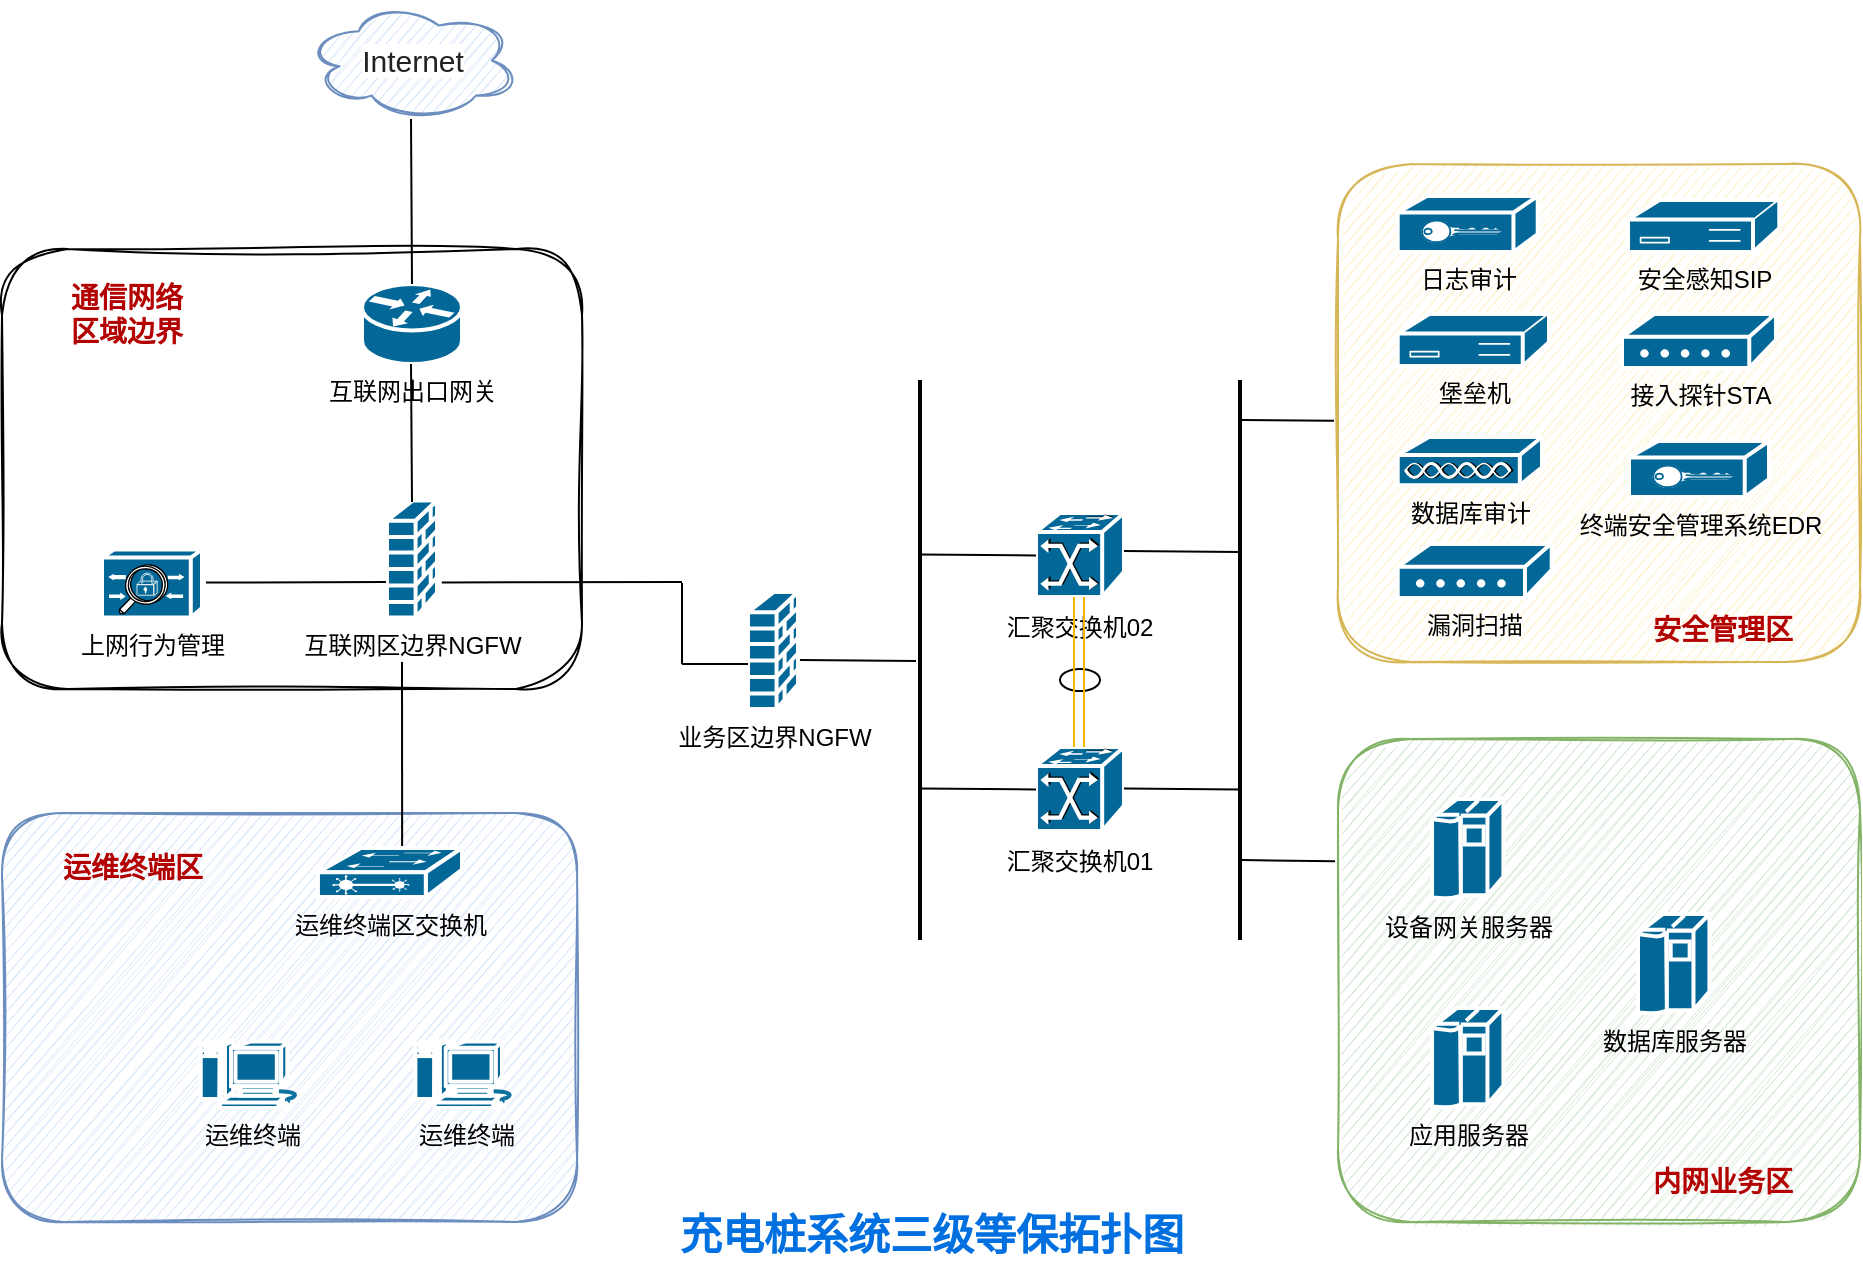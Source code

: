 <mxfile version="21.6.3" type="github" pages="4">
  <diagram name="第 1 页" id="9CLzAiqfRPKBdI6wICIr">
    <mxGraphModel dx="1434" dy="756" grid="1" gridSize="10" guides="1" tooltips="1" connect="1" arrows="1" fold="1" page="1" pageScale="1" pageWidth="1169" pageHeight="827" math="0" shadow="0">
      <root>
        <mxCell id="0" />
        <mxCell id="1" parent="0" />
        <mxCell id="YTY8GHkGcG89uvbtQ9Bl-132" value="" style="rounded=1;whiteSpace=wrap;html=1;sketch=1;fillColor=#dae8fc;strokeColor=#6c8ebf;shadow=0;" parent="1" vertex="1">
          <mxGeometry x="120" y="514.5" width="287.53" height="204.5" as="geometry" />
        </mxCell>
        <mxCell id="YTY8GHkGcG89uvbtQ9Bl-76" value="" style="rounded=1;whiteSpace=wrap;html=1;shadow=0;sketch=1;curveFitting=1;jiggle=2;" parent="1" vertex="1">
          <mxGeometry x="120" y="232.5" width="290" height="220" as="geometry" />
        </mxCell>
        <mxCell id="YTY8GHkGcG89uvbtQ9Bl-10" value="互联网出口网关" style="shape=mxgraph.cisco.routers.router;html=1;pointerEvents=1;dashed=0;fillColor=#036897;strokeColor=#ffffff;strokeWidth=2;verticalLabelPosition=bottom;verticalAlign=top;align=center;outlineConnect=0;" parent="1" vertex="1">
          <mxGeometry x="300" y="250" width="50" height="40" as="geometry" />
        </mxCell>
        <mxCell id="YTY8GHkGcG89uvbtQ9Bl-12" value="上网行为管理" style="shape=mxgraph.cisco.misc.acs;html=1;pointerEvents=1;dashed=0;fillColor=#036897;strokeColor=#ffffff;strokeWidth=2;verticalLabelPosition=bottom;verticalAlign=top;align=center;outlineConnect=0;" parent="1" vertex="1">
          <mxGeometry x="170" y="382.75" width="50" height="34" as="geometry" />
        </mxCell>
        <mxCell id="YTY8GHkGcG89uvbtQ9Bl-26" value="&lt;span style=&quot;color: rgb(34, 34, 34); font-family: Arial, sans-serif; font-size: 15px; text-align: start; background-color: rgb(255, 255, 255);&quot;&gt;Internet&lt;/span&gt;" style="ellipse;shape=cloud;whiteSpace=wrap;html=1;shadow=0;sketch=1;fontSize=15;strokeColor=#6c8ebf;fillColor=#dae8fc;" parent="1" vertex="1">
          <mxGeometry x="271.75" y="109" width="106.5" height="58.5" as="geometry" />
        </mxCell>
        <mxCell id="YTY8GHkGcG89uvbtQ9Bl-60" value="" style="rounded=1;whiteSpace=wrap;html=1;sketch=1;fillColor=#d5e8d4;strokeColor=#82b366;shadow=0;" parent="1" vertex="1">
          <mxGeometry x="788" y="477.5" width="261" height="241.5" as="geometry" />
        </mxCell>
        <mxCell id="YTY8GHkGcG89uvbtQ9Bl-61" value="内网业务区" style="text;html=1;strokeColor=none;fillColor=none;align=center;verticalAlign=middle;whiteSpace=wrap;rounded=0;sketch=1;fontColor=#B30000;fontSize=14;fontStyle=1" parent="1" vertex="1">
          <mxGeometry x="938" y="684" width="85" height="30" as="geometry" />
        </mxCell>
        <mxCell id="YTY8GHkGcG89uvbtQ9Bl-62" value="" style="endArrow=none;html=1;rounded=0;strokeWidth=2;" parent="1" edge="1">
          <mxGeometry width="50" height="50" relative="1" as="geometry">
            <mxPoint x="739" y="578" as="sourcePoint" />
            <mxPoint x="739" y="298" as="targetPoint" />
          </mxGeometry>
        </mxCell>
        <mxCell id="YTY8GHkGcG89uvbtQ9Bl-67" value="应用服务器" style="shape=mxgraph.cisco.computers_and_peripherals.ibm_mainframe;sketch=0;html=1;pointerEvents=1;dashed=0;fillColor=#036897;strokeColor=#ffffff;strokeWidth=2;verticalLabelPosition=bottom;verticalAlign=top;align=center;outlineConnect=0;shadow=0;fontSize=12;" parent="1" vertex="1">
          <mxGeometry x="835" y="612" width="35.71" height="50" as="geometry" />
        </mxCell>
        <mxCell id="YTY8GHkGcG89uvbtQ9Bl-68" value="设备网关服务器" style="shape=mxgraph.cisco.computers_and_peripherals.ibm_mainframe;sketch=0;html=1;pointerEvents=1;dashed=0;fillColor=#036897;strokeColor=#ffffff;strokeWidth=2;verticalLabelPosition=bottom;verticalAlign=top;align=center;outlineConnect=0;shadow=0;fontSize=12;" parent="1" vertex="1">
          <mxGeometry x="835" y="507.5" width="35.71" height="50" as="geometry" />
        </mxCell>
        <mxCell id="YTY8GHkGcG89uvbtQ9Bl-69" value="数据库服务器" style="shape=mxgraph.cisco.computers_and_peripherals.ibm_mainframe;sketch=0;html=1;pointerEvents=1;dashed=0;fillColor=#036897;strokeColor=#ffffff;strokeWidth=2;verticalLabelPosition=bottom;verticalAlign=top;align=center;outlineConnect=0;shadow=0;fontSize=12;" parent="1" vertex="1">
          <mxGeometry x="938" y="565" width="35.71" height="50" as="geometry" />
        </mxCell>
        <mxCell id="YTY8GHkGcG89uvbtQ9Bl-86" value="运维终端" style="shape=mxgraph.cisco.computers_and_peripherals.macintosh;sketch=0;html=1;pointerEvents=1;dashed=0;fillColor=#036897;strokeColor=#ffffff;strokeWidth=2;verticalLabelPosition=bottom;verticalAlign=top;align=center;outlineConnect=0;shadow=0;fontSize=12;" parent="1" vertex="1">
          <mxGeometry x="219.09" y="628.5" width="51.82" height="33.5" as="geometry" />
        </mxCell>
        <mxCell id="YTY8GHkGcG89uvbtQ9Bl-92" value="运维终端区" style="text;html=1;strokeColor=none;fillColor=none;align=center;verticalAlign=middle;whiteSpace=wrap;rounded=0;sketch=1;fontColor=#B30000;fontSize=14;fontStyle=1" parent="1" vertex="1">
          <mxGeometry x="140" y="526.5" width="91" height="30" as="geometry" />
        </mxCell>
        <mxCell id="YTY8GHkGcG89uvbtQ9Bl-93" value="运维终端" style="shape=mxgraph.cisco.computers_and_peripherals.macintosh;sketch=0;html=1;pointerEvents=1;dashed=0;fillColor=#036897;strokeColor=#ffffff;strokeWidth=2;verticalLabelPosition=bottom;verticalAlign=top;align=center;outlineConnect=0;shadow=0;fontSize=12;" parent="1" vertex="1">
          <mxGeometry x="326.43" y="628.5" width="51.82" height="33.5" as="geometry" />
        </mxCell>
        <mxCell id="YTY8GHkGcG89uvbtQ9Bl-96" value="业务区边界NGFW" style="shape=mxgraph.cisco.security.firewall;html=1;pointerEvents=1;dashed=0;fillColor=#036897;strokeColor=#ffffff;strokeWidth=2;verticalLabelPosition=bottom;verticalAlign=top;align=center;outlineConnect=0;" parent="1" vertex="1">
          <mxGeometry x="493" y="404" width="25" height="58.5" as="geometry" />
        </mxCell>
        <mxCell id="YTY8GHkGcG89uvbtQ9Bl-98" value="" style="ellipse;whiteSpace=wrap;html=1;" parent="1" vertex="1">
          <mxGeometry x="649" y="442.5" width="20" height="11" as="geometry" />
        </mxCell>
        <mxCell id="YTY8GHkGcG89uvbtQ9Bl-99" value="" style="shape=mxgraph.cisco.switches.atm_fast_gigabit_etherswitch;sketch=0;html=1;pointerEvents=1;dashed=0;fillColor=#036897;strokeColor=#ffffff;strokeWidth=2;verticalLabelPosition=bottom;verticalAlign=top;align=center;outlineConnect=0;fontColor=#000000;" parent="1" vertex="1">
          <mxGeometry x="637" y="481.5" width="44" height="42" as="geometry" />
        </mxCell>
        <mxCell id="YTY8GHkGcG89uvbtQ9Bl-100" value="" style="shape=mxgraph.cisco.switches.atm_fast_gigabit_etherswitch;sketch=0;html=1;pointerEvents=1;dashed=0;fillColor=#036897;strokeColor=#ffffff;strokeWidth=2;verticalLabelPosition=bottom;verticalAlign=top;align=center;outlineConnect=0;fontColor=#000000;" parent="1" vertex="1">
          <mxGeometry x="637" y="364.5" width="44" height="42" as="geometry" />
        </mxCell>
        <mxCell id="YTY8GHkGcG89uvbtQ9Bl-101" value="汇聚交换机01" style="text;html=1;strokeColor=none;fillColor=none;align=center;verticalAlign=middle;whiteSpace=wrap;rounded=0;sketch=1;fontColor=#000000;" parent="1" vertex="1">
          <mxGeometry x="609" y="523.5" width="100" height="30" as="geometry" />
        </mxCell>
        <mxCell id="YTY8GHkGcG89uvbtQ9Bl-102" value="汇聚交换机02" style="text;html=1;strokeColor=none;fillColor=none;align=center;verticalAlign=middle;whiteSpace=wrap;rounded=0;sketch=1;fontColor=#000000;" parent="1" vertex="1">
          <mxGeometry x="609" y="406.5" width="100" height="30" as="geometry" />
        </mxCell>
        <mxCell id="YTY8GHkGcG89uvbtQ9Bl-103" value="" style="shape=mxgraph.cisco.switches.atm_fast_gigabit_etherswitch;sketch=0;html=1;pointerEvents=1;dashed=0;fillColor=#036897;strokeColor=#ffffff;strokeWidth=2;verticalLabelPosition=bottom;verticalAlign=top;align=center;outlineConnect=0;fontColor=#000000;" parent="1" vertex="1">
          <mxGeometry x="637" y="364.5" width="44" height="42" as="geometry" />
        </mxCell>
        <mxCell id="YTY8GHkGcG89uvbtQ9Bl-104" value="" style="endArrow=none;html=1;rounded=0;exitX=0.5;exitY=0;exitDx=0;exitDy=0;exitPerimeter=0;entryX=0.5;entryY=0;entryDx=0;entryDy=0;strokeColor=#F5B800;" parent="1" edge="1">
          <mxGeometry width="50" height="50" relative="1" as="geometry">
            <mxPoint x="656" y="481.5" as="sourcePoint" />
            <mxPoint x="656" y="406.5" as="targetPoint" />
          </mxGeometry>
        </mxCell>
        <mxCell id="YTY8GHkGcG89uvbtQ9Bl-105" value="" style="endArrow=none;html=1;rounded=0;exitX=0.5;exitY=0;exitDx=0;exitDy=0;exitPerimeter=0;entryX=0.5;entryY=0;entryDx=0;entryDy=0;strokeColor=#F5B800;" parent="1" edge="1">
          <mxGeometry width="50" height="50" relative="1" as="geometry">
            <mxPoint x="661" y="481.5" as="sourcePoint" />
            <mxPoint x="661" y="406.5" as="targetPoint" />
          </mxGeometry>
        </mxCell>
        <mxCell id="YTY8GHkGcG89uvbtQ9Bl-107" value="互联网区边界NGFW" style="shape=mxgraph.cisco.security.firewall;html=1;pointerEvents=1;dashed=0;fillColor=#036897;strokeColor=#ffffff;strokeWidth=2;verticalLabelPosition=bottom;verticalAlign=top;align=center;outlineConnect=0;" parent="1" vertex="1">
          <mxGeometry x="312.5" y="358.25" width="25" height="58.5" as="geometry" />
        </mxCell>
        <mxCell id="YTY8GHkGcG89uvbtQ9Bl-109" value="" style="endArrow=none;html=1;rounded=0;" parent="1" edge="1">
          <mxGeometry width="50" height="50" relative="1" as="geometry">
            <mxPoint x="681" y="383.5" as="sourcePoint" />
            <mxPoint x="739" y="384" as="targetPoint" />
          </mxGeometry>
        </mxCell>
        <mxCell id="YTY8GHkGcG89uvbtQ9Bl-110" value="" style="endArrow=none;html=1;rounded=0;" parent="1" edge="1">
          <mxGeometry width="50" height="50" relative="1" as="geometry">
            <mxPoint x="681" y="502.25" as="sourcePoint" />
            <mxPoint x="739" y="502.75" as="targetPoint" />
          </mxGeometry>
        </mxCell>
        <mxCell id="YTY8GHkGcG89uvbtQ9Bl-113" value="" style="endArrow=none;html=1;rounded=0;strokeWidth=2;" parent="1" edge="1">
          <mxGeometry width="50" height="50" relative="1" as="geometry">
            <mxPoint x="579" y="578" as="sourcePoint" />
            <mxPoint x="579" y="298" as="targetPoint" />
          </mxGeometry>
        </mxCell>
        <mxCell id="YTY8GHkGcG89uvbtQ9Bl-114" value="" style="endArrow=none;html=1;rounded=0;" parent="1" edge="1">
          <mxGeometry width="50" height="50" relative="1" as="geometry">
            <mxPoint x="579" y="385.25" as="sourcePoint" />
            <mxPoint x="637" y="385.75" as="targetPoint" />
          </mxGeometry>
        </mxCell>
        <mxCell id="YTY8GHkGcG89uvbtQ9Bl-115" value="" style="endArrow=none;html=1;rounded=0;" parent="1" edge="1">
          <mxGeometry width="50" height="50" relative="1" as="geometry">
            <mxPoint x="579" y="502.25" as="sourcePoint" />
            <mxPoint x="637" y="502.75" as="targetPoint" />
          </mxGeometry>
        </mxCell>
        <mxCell id="YTY8GHkGcG89uvbtQ9Bl-116" value="" style="endArrow=none;html=1;rounded=0;" parent="1" edge="1">
          <mxGeometry width="50" height="50" relative="1" as="geometry">
            <mxPoint x="519" y="438" as="sourcePoint" />
            <mxPoint x="577" y="438.5" as="targetPoint" />
          </mxGeometry>
        </mxCell>
        <mxCell id="YTY8GHkGcG89uvbtQ9Bl-118" value="" style="rounded=1;whiteSpace=wrap;html=1;sketch=1;fillColor=#fff2cc;strokeColor=#d6b656;shadow=0;" parent="1" vertex="1">
          <mxGeometry x="788" y="190" width="261" height="249" as="geometry" />
        </mxCell>
        <mxCell id="YTY8GHkGcG89uvbtQ9Bl-119" value="安全管理区" style="text;html=1;strokeColor=none;fillColor=none;align=center;verticalAlign=middle;whiteSpace=wrap;rounded=0;sketch=1;fontColor=#B30000;fontSize=14;fontStyle=1" parent="1" vertex="1">
          <mxGeometry x="938" y="408" width="85" height="30" as="geometry" />
        </mxCell>
        <mxCell id="YTY8GHkGcG89uvbtQ9Bl-126" value="" style="endArrow=none;html=1;rounded=0;entryX=-0.01;entryY=0.169;entryDx=0;entryDy=0;entryPerimeter=0;" parent="1" edge="1">
          <mxGeometry width="50" height="50" relative="1" as="geometry">
            <mxPoint x="740" y="538" as="sourcePoint" />
            <mxPoint x="786.5" y="538.63" as="targetPoint" />
          </mxGeometry>
        </mxCell>
        <mxCell id="YTY8GHkGcG89uvbtQ9Bl-127" value="" style="endArrow=none;html=1;rounded=0;entryX=-0.01;entryY=0.169;entryDx=0;entryDy=0;entryPerimeter=0;" parent="1" edge="1">
          <mxGeometry width="50" height="50" relative="1" as="geometry">
            <mxPoint x="740" y="318" as="sourcePoint" />
            <mxPoint x="786" y="318.42" as="targetPoint" />
          </mxGeometry>
        </mxCell>
        <mxCell id="YTY8GHkGcG89uvbtQ9Bl-128" value="通信网络&lt;br&gt;区域边界" style="text;html=1;strokeColor=none;fillColor=none;align=center;verticalAlign=middle;whiteSpace=wrap;rounded=0;sketch=1;fontColor=#B30000;fontSize=14;fontStyle=1" parent="1" vertex="1">
          <mxGeometry x="140" y="250" width="85" height="30" as="geometry" />
        </mxCell>
        <mxCell id="YTY8GHkGcG89uvbtQ9Bl-133" value="运维终端区交换机" style="shape=mxgraph.cisco.switches.layer_2_remote_switch;sketch=0;html=1;pointerEvents=1;dashed=0;fillColor=#036897;strokeColor=#ffffff;strokeWidth=2;verticalLabelPosition=bottom;verticalAlign=top;align=center;outlineConnect=0;" parent="1" vertex="1">
          <mxGeometry x="277.97" y="532" width="72.03" height="24.5" as="geometry" />
        </mxCell>
        <mxCell id="YTY8GHkGcG89uvbtQ9Bl-139" value="" style="endArrow=none;html=1;rounded=0;entryX=0.5;entryY=0;entryDx=0;entryDy=0;entryPerimeter=0;" parent="1" target="YTY8GHkGcG89uvbtQ9Bl-10" edge="1">
          <mxGeometry width="50" height="50" relative="1" as="geometry">
            <mxPoint x="324.5" y="167.5" as="sourcePoint" />
            <mxPoint x="324.5" y="239" as="targetPoint" />
          </mxGeometry>
        </mxCell>
        <mxCell id="YTY8GHkGcG89uvbtQ9Bl-142" value="" style="endArrow=none;html=1;rounded=0;entryX=0.697;entryY=0.757;entryDx=0;entryDy=0;entryPerimeter=0;" parent="1" edge="1">
          <mxGeometry width="50" height="50" relative="1" as="geometry">
            <mxPoint x="222" y="399.25" as="sourcePoint" />
            <mxPoint x="312.01" y="399.04" as="targetPoint" />
          </mxGeometry>
        </mxCell>
        <mxCell id="YTY8GHkGcG89uvbtQ9Bl-144" value="" style="endArrow=none;html=1;rounded=0;" parent="1" edge="1">
          <mxGeometry width="50" height="50" relative="1" as="geometry">
            <mxPoint x="324.5" y="290" as="sourcePoint" />
            <mxPoint x="325" y="359" as="targetPoint" />
          </mxGeometry>
        </mxCell>
        <mxCell id="YTY8GHkGcG89uvbtQ9Bl-145" value="" style="endArrow=none;html=1;rounded=0;" parent="1" edge="1">
          <mxGeometry width="50" height="50" relative="1" as="geometry">
            <mxPoint x="339.9" y="399.25" as="sourcePoint" />
            <mxPoint x="460" y="399" as="targetPoint" />
          </mxGeometry>
        </mxCell>
        <mxCell id="YTY8GHkGcG89uvbtQ9Bl-146" value="" style="endArrow=none;html=1;rounded=0;" parent="1" edge="1">
          <mxGeometry width="50" height="50" relative="1" as="geometry">
            <mxPoint x="460" y="399.5" as="sourcePoint" />
            <mxPoint x="460" y="440" as="targetPoint" />
          </mxGeometry>
        </mxCell>
        <mxCell id="YTY8GHkGcG89uvbtQ9Bl-147" value="" style="endArrow=none;html=1;rounded=0;" parent="1" edge="1">
          <mxGeometry width="50" height="50" relative="1" as="geometry">
            <mxPoint x="460" y="440" as="sourcePoint" />
            <mxPoint x="493" y="440" as="targetPoint" />
          </mxGeometry>
        </mxCell>
        <mxCell id="YTY8GHkGcG89uvbtQ9Bl-148" value="" style="endArrow=none;html=1;rounded=0;entryX=0.733;entryY=0.071;entryDx=0;entryDy=0;entryPerimeter=0;" parent="1" edge="1">
          <mxGeometry width="50" height="50" relative="1" as="geometry">
            <mxPoint x="320" y="439" as="sourcePoint" />
            <mxPoint x="320.079" y="531.019" as="targetPoint" />
          </mxGeometry>
        </mxCell>
        <mxCell id="YTY8GHkGcG89uvbtQ9Bl-150" value="日志审计" style="shape=mxgraph.cisco.hubs_and_gateways.vpn_gateway;html=1;pointerEvents=1;dashed=0;fillColor=#036897;strokeColor=#ffffff;strokeWidth=2;verticalLabelPosition=bottom;verticalAlign=top;align=center;outlineConnect=0;" parent="1" vertex="1">
          <mxGeometry x="817.86" y="206" width="70" height="28" as="geometry" />
        </mxCell>
        <mxCell id="YTY8GHkGcG89uvbtQ9Bl-151" value="堡垒机" style="shape=mxgraph.cisco.controllers_and_modules.3174_(desktop)_cluster_controller;sketch=0;html=1;pointerEvents=1;dashed=0;fillColor=#036897;strokeColor=#ffffff;strokeWidth=2;verticalLabelPosition=bottom;verticalAlign=top;align=center;outlineConnect=0;" parent="1" vertex="1">
          <mxGeometry x="817.86" y="265" width="75.64" height="26" as="geometry" />
        </mxCell>
        <mxCell id="YTY8GHkGcG89uvbtQ9Bl-153" value="数据库审计" style="shape=mxgraph.cisco.misc.access_point;sketch=0;html=1;pointerEvents=1;dashed=0;fillColor=#036897;strokeColor=#ffffff;strokeWidth=2;verticalLabelPosition=bottom;verticalAlign=top;align=center;outlineConnect=0;" parent="1" vertex="1">
          <mxGeometry x="817.86" y="326.5" width="72.14" height="24.5" as="geometry" />
        </mxCell>
        <mxCell id="YTY8GHkGcG89uvbtQ9Bl-154" value="漏洞扫描" style="shape=mxgraph.cisco.modems_and_phones.modem;sketch=0;html=1;pointerEvents=1;dashed=0;fillColor=#036897;strokeColor=#ffffff;strokeWidth=2;verticalLabelPosition=bottom;verticalAlign=top;align=center;outlineConnect=0;" parent="1" vertex="1">
          <mxGeometry x="817.86" y="380" width="77" height="27" as="geometry" />
        </mxCell>
        <mxCell id="YTY8GHkGcG89uvbtQ9Bl-163" value="安全感知SIP" style="shape=mxgraph.cisco.controllers_and_modules.3174_(desktop)_cluster_controller;sketch=0;html=1;pointerEvents=1;dashed=0;fillColor=#036897;strokeColor=#ffffff;strokeWidth=2;verticalLabelPosition=bottom;verticalAlign=top;align=center;outlineConnect=0;" parent="1" vertex="1">
          <mxGeometry x="933" y="208" width="75.64" height="26" as="geometry" />
        </mxCell>
        <mxCell id="YTY8GHkGcG89uvbtQ9Bl-166" value="接入探针STA" style="shape=mxgraph.cisco.modems_and_phones.modem;sketch=0;html=1;pointerEvents=1;dashed=0;fillColor=#036897;strokeColor=#ffffff;strokeWidth=2;verticalLabelPosition=bottom;verticalAlign=top;align=center;outlineConnect=0;" parent="1" vertex="1">
          <mxGeometry x="930" y="265" width="77" height="27" as="geometry" />
        </mxCell>
        <mxCell id="YTY8GHkGcG89uvbtQ9Bl-167" value="终端安全管理系统EDR" style="shape=mxgraph.cisco.hubs_and_gateways.vpn_gateway;html=1;pointerEvents=1;dashed=0;fillColor=#036897;strokeColor=#ffffff;strokeWidth=2;verticalLabelPosition=bottom;verticalAlign=top;align=center;outlineConnect=0;" parent="1" vertex="1">
          <mxGeometry x="933.5" y="328.5" width="70" height="28" as="geometry" />
        </mxCell>
        <mxCell id="y5MpLX7zj6suMkzY9yXJ-1" value="充电桩系统三级等保拓扑图" style="text;html=1;strokeColor=none;fillColor=none;align=center;verticalAlign=middle;whiteSpace=wrap;rounded=0;sketch=1;fontColor=#0070E0;fontSize=21;fontStyle=1" parent="1" vertex="1">
          <mxGeometry x="450" y="710" width="270" height="30" as="geometry" />
        </mxCell>
      </root>
    </mxGraphModel>
  </diagram>
  <diagram name="2023年7月12日" id="vlHfaFUi70fdO6IMjjh2">
    <mxGraphModel dx="1434" dy="756" grid="1" gridSize="10" guides="1" tooltips="1" connect="1" arrows="1" fold="1" page="1" pageScale="1" pageWidth="1169" pageHeight="827" math="0" shadow="0">
      <root>
        <mxCell id="j3aNJx8DRTKVnqk1d_jI-0" />
        <mxCell id="j3aNJx8DRTKVnqk1d_jI-1" parent="j3aNJx8DRTKVnqk1d_jI-0" />
        <mxCell id="j3aNJx8DRTKVnqk1d_jI-2" value="" style="rounded=1;whiteSpace=wrap;html=1;sketch=1;fillColor=#dae8fc;strokeColor=#6c8ebf;shadow=0;" parent="j3aNJx8DRTKVnqk1d_jI-1" vertex="1">
          <mxGeometry x="120" y="514.5" width="287.53" height="204.5" as="geometry" />
        </mxCell>
        <mxCell id="j3aNJx8DRTKVnqk1d_jI-3" value="" style="rounded=1;whiteSpace=wrap;html=1;shadow=0;sketch=1;curveFitting=1;jiggle=2;" parent="j3aNJx8DRTKVnqk1d_jI-1" vertex="1">
          <mxGeometry x="120" y="232.5" width="290" height="220" as="geometry" />
        </mxCell>
        <mxCell id="j3aNJx8DRTKVnqk1d_jI-4" value="互联网出口网关" style="shape=mxgraph.cisco.routers.router;html=1;pointerEvents=1;dashed=0;fillColor=#036897;strokeColor=#ffffff;strokeWidth=2;verticalLabelPosition=bottom;verticalAlign=top;align=center;outlineConnect=0;" parent="j3aNJx8DRTKVnqk1d_jI-1" vertex="1">
          <mxGeometry x="300" y="250" width="50" height="40" as="geometry" />
        </mxCell>
        <mxCell id="j3aNJx8DRTKVnqk1d_jI-6" value="&lt;span style=&quot;color: rgb(34, 34, 34); font-family: Arial, sans-serif; font-size: 15px; text-align: start; background-color: rgb(255, 255, 255);&quot;&gt;Internet&lt;/span&gt;" style="ellipse;shape=cloud;whiteSpace=wrap;html=1;shadow=0;sketch=1;fontSize=15;strokeColor=#6c8ebf;fillColor=#dae8fc;" parent="j3aNJx8DRTKVnqk1d_jI-1" vertex="1">
          <mxGeometry x="271.75" y="109" width="106.5" height="58.5" as="geometry" />
        </mxCell>
        <mxCell id="j3aNJx8DRTKVnqk1d_jI-7" value="" style="rounded=1;whiteSpace=wrap;html=1;sketch=1;fillColor=#d5e8d4;strokeColor=#82b366;shadow=0;" parent="j3aNJx8DRTKVnqk1d_jI-1" vertex="1">
          <mxGeometry x="788" y="477.5" width="261" height="241.5" as="geometry" />
        </mxCell>
        <mxCell id="j3aNJx8DRTKVnqk1d_jI-8" value="内网业务区" style="text;html=1;strokeColor=none;fillColor=none;align=center;verticalAlign=middle;whiteSpace=wrap;rounded=0;sketch=1;fontColor=#B30000;fontSize=14;fontStyle=1" parent="j3aNJx8DRTKVnqk1d_jI-1" vertex="1">
          <mxGeometry x="938" y="684" width="85" height="30" as="geometry" />
        </mxCell>
        <mxCell id="j3aNJx8DRTKVnqk1d_jI-9" value="" style="endArrow=none;html=1;rounded=0;strokeWidth=2;" parent="j3aNJx8DRTKVnqk1d_jI-1" edge="1">
          <mxGeometry width="50" height="50" relative="1" as="geometry">
            <mxPoint x="739" y="578" as="sourcePoint" />
            <mxPoint x="739" y="298" as="targetPoint" />
          </mxGeometry>
        </mxCell>
        <mxCell id="j3aNJx8DRTKVnqk1d_jI-10" value="应用服务器" style="shape=mxgraph.cisco.computers_and_peripherals.ibm_mainframe;sketch=0;html=1;pointerEvents=1;dashed=0;fillColor=#036897;strokeColor=#ffffff;strokeWidth=2;verticalLabelPosition=bottom;verticalAlign=top;align=center;outlineConnect=0;shadow=0;fontSize=12;" parent="j3aNJx8DRTKVnqk1d_jI-1" vertex="1">
          <mxGeometry x="835" y="612" width="35.71" height="50" as="geometry" />
        </mxCell>
        <mxCell id="j3aNJx8DRTKVnqk1d_jI-11" value="设备网关服务器" style="shape=mxgraph.cisco.computers_and_peripherals.ibm_mainframe;sketch=0;html=1;pointerEvents=1;dashed=0;fillColor=#036897;strokeColor=#ffffff;strokeWidth=2;verticalLabelPosition=bottom;verticalAlign=top;align=center;outlineConnect=0;shadow=0;fontSize=12;" parent="j3aNJx8DRTKVnqk1d_jI-1" vertex="1">
          <mxGeometry x="835" y="507.5" width="35.71" height="50" as="geometry" />
        </mxCell>
        <mxCell id="j3aNJx8DRTKVnqk1d_jI-12" value="数据库服务器" style="shape=mxgraph.cisco.computers_and_peripherals.ibm_mainframe;sketch=0;html=1;pointerEvents=1;dashed=0;fillColor=#036897;strokeColor=#ffffff;strokeWidth=2;verticalLabelPosition=bottom;verticalAlign=top;align=center;outlineConnect=0;shadow=0;fontSize=12;" parent="j3aNJx8DRTKVnqk1d_jI-1" vertex="1">
          <mxGeometry x="938" y="565" width="35.71" height="50" as="geometry" />
        </mxCell>
        <mxCell id="j3aNJx8DRTKVnqk1d_jI-13" value="运维终端" style="shape=mxgraph.cisco.computers_and_peripherals.macintosh;sketch=0;html=1;pointerEvents=1;dashed=0;fillColor=#036897;strokeColor=#ffffff;strokeWidth=2;verticalLabelPosition=bottom;verticalAlign=top;align=center;outlineConnect=0;shadow=0;fontSize=12;" parent="j3aNJx8DRTKVnqk1d_jI-1" vertex="1">
          <mxGeometry x="219.09" y="628.5" width="51.82" height="33.5" as="geometry" />
        </mxCell>
        <mxCell id="j3aNJx8DRTKVnqk1d_jI-14" value="运维终端区" style="text;html=1;strokeColor=none;fillColor=none;align=center;verticalAlign=middle;whiteSpace=wrap;rounded=0;sketch=1;fontColor=#B30000;fontSize=14;fontStyle=1" parent="j3aNJx8DRTKVnqk1d_jI-1" vertex="1">
          <mxGeometry x="140" y="526.5" width="91" height="30" as="geometry" />
        </mxCell>
        <mxCell id="j3aNJx8DRTKVnqk1d_jI-15" value="运维终端" style="shape=mxgraph.cisco.computers_and_peripherals.macintosh;sketch=0;html=1;pointerEvents=1;dashed=0;fillColor=#036897;strokeColor=#ffffff;strokeWidth=2;verticalLabelPosition=bottom;verticalAlign=top;align=center;outlineConnect=0;shadow=0;fontSize=12;" parent="j3aNJx8DRTKVnqk1d_jI-1" vertex="1">
          <mxGeometry x="326.43" y="628.5" width="51.82" height="33.5" as="geometry" />
        </mxCell>
        <mxCell id="j3aNJx8DRTKVnqk1d_jI-16" value="业务区边界NGFW" style="shape=mxgraph.cisco.security.firewall;html=1;pointerEvents=1;dashed=0;fillColor=#036897;strokeColor=#ffffff;strokeWidth=2;verticalLabelPosition=bottom;verticalAlign=top;align=center;outlineConnect=0;" parent="j3aNJx8DRTKVnqk1d_jI-1" vertex="1">
          <mxGeometry x="493" y="404" width="25" height="58.5" as="geometry" />
        </mxCell>
        <mxCell id="j3aNJx8DRTKVnqk1d_jI-17" value="" style="ellipse;whiteSpace=wrap;html=1;" parent="j3aNJx8DRTKVnqk1d_jI-1" vertex="1">
          <mxGeometry x="649" y="442.5" width="20" height="11" as="geometry" />
        </mxCell>
        <mxCell id="j3aNJx8DRTKVnqk1d_jI-18" value="" style="shape=mxgraph.cisco.switches.atm_fast_gigabit_etherswitch;sketch=0;html=1;pointerEvents=1;dashed=0;fillColor=#036897;strokeColor=#ffffff;strokeWidth=2;verticalLabelPosition=bottom;verticalAlign=top;align=center;outlineConnect=0;fontColor=#000000;" parent="j3aNJx8DRTKVnqk1d_jI-1" vertex="1">
          <mxGeometry x="637" y="481.5" width="44" height="42" as="geometry" />
        </mxCell>
        <mxCell id="j3aNJx8DRTKVnqk1d_jI-19" value="" style="shape=mxgraph.cisco.switches.atm_fast_gigabit_etherswitch;sketch=0;html=1;pointerEvents=1;dashed=0;fillColor=#036897;strokeColor=#ffffff;strokeWidth=2;verticalLabelPosition=bottom;verticalAlign=top;align=center;outlineConnect=0;fontColor=#000000;" parent="j3aNJx8DRTKVnqk1d_jI-1" vertex="1">
          <mxGeometry x="637" y="364.5" width="44" height="42" as="geometry" />
        </mxCell>
        <mxCell id="j3aNJx8DRTKVnqk1d_jI-20" value="汇聚交换机01" style="text;html=1;strokeColor=none;fillColor=none;align=center;verticalAlign=middle;whiteSpace=wrap;rounded=0;sketch=1;fontColor=#000000;" parent="j3aNJx8DRTKVnqk1d_jI-1" vertex="1">
          <mxGeometry x="609" y="523.5" width="100" height="30" as="geometry" />
        </mxCell>
        <mxCell id="j3aNJx8DRTKVnqk1d_jI-21" value="汇聚交换机02" style="text;html=1;strokeColor=none;fillColor=none;align=center;verticalAlign=middle;whiteSpace=wrap;rounded=0;sketch=1;fontColor=#000000;" parent="j3aNJx8DRTKVnqk1d_jI-1" vertex="1">
          <mxGeometry x="609" y="406.5" width="100" height="30" as="geometry" />
        </mxCell>
        <mxCell id="j3aNJx8DRTKVnqk1d_jI-22" value="" style="shape=mxgraph.cisco.switches.atm_fast_gigabit_etherswitch;sketch=0;html=1;pointerEvents=1;dashed=0;fillColor=#036897;strokeColor=#ffffff;strokeWidth=2;verticalLabelPosition=bottom;verticalAlign=top;align=center;outlineConnect=0;fontColor=#000000;" parent="j3aNJx8DRTKVnqk1d_jI-1" vertex="1">
          <mxGeometry x="637" y="364.5" width="44" height="42" as="geometry" />
        </mxCell>
        <mxCell id="j3aNJx8DRTKVnqk1d_jI-23" value="" style="endArrow=none;html=1;rounded=0;exitX=0.5;exitY=0;exitDx=0;exitDy=0;exitPerimeter=0;entryX=0.5;entryY=0;entryDx=0;entryDy=0;strokeColor=#F5B800;" parent="j3aNJx8DRTKVnqk1d_jI-1" edge="1">
          <mxGeometry width="50" height="50" relative="1" as="geometry">
            <mxPoint x="656" y="481.5" as="sourcePoint" />
            <mxPoint x="656" y="406.5" as="targetPoint" />
          </mxGeometry>
        </mxCell>
        <mxCell id="j3aNJx8DRTKVnqk1d_jI-24" value="" style="endArrow=none;html=1;rounded=0;exitX=0.5;exitY=0;exitDx=0;exitDy=0;exitPerimeter=0;entryX=0.5;entryY=0;entryDx=0;entryDy=0;strokeColor=#F5B800;" parent="j3aNJx8DRTKVnqk1d_jI-1" edge="1">
          <mxGeometry width="50" height="50" relative="1" as="geometry">
            <mxPoint x="661" y="481.5" as="sourcePoint" />
            <mxPoint x="661" y="406.5" as="targetPoint" />
          </mxGeometry>
        </mxCell>
        <mxCell id="j3aNJx8DRTKVnqk1d_jI-25" value="互联网区边界NGFW" style="shape=mxgraph.cisco.security.firewall;html=1;pointerEvents=1;dashed=0;fillColor=#036897;strokeColor=#ffffff;strokeWidth=2;verticalLabelPosition=bottom;verticalAlign=top;align=center;outlineConnect=0;" parent="j3aNJx8DRTKVnqk1d_jI-1" vertex="1">
          <mxGeometry x="312.5" y="358.25" width="25" height="58.5" as="geometry" />
        </mxCell>
        <mxCell id="j3aNJx8DRTKVnqk1d_jI-26" value="" style="endArrow=none;html=1;rounded=0;" parent="j3aNJx8DRTKVnqk1d_jI-1" edge="1">
          <mxGeometry width="50" height="50" relative="1" as="geometry">
            <mxPoint x="681" y="383.5" as="sourcePoint" />
            <mxPoint x="739" y="384" as="targetPoint" />
          </mxGeometry>
        </mxCell>
        <mxCell id="j3aNJx8DRTKVnqk1d_jI-27" value="" style="endArrow=none;html=1;rounded=0;" parent="j3aNJx8DRTKVnqk1d_jI-1" edge="1">
          <mxGeometry width="50" height="50" relative="1" as="geometry">
            <mxPoint x="681" y="502.25" as="sourcePoint" />
            <mxPoint x="739" y="502.75" as="targetPoint" />
          </mxGeometry>
        </mxCell>
        <mxCell id="j3aNJx8DRTKVnqk1d_jI-28" value="" style="endArrow=none;html=1;rounded=0;strokeWidth=2;" parent="j3aNJx8DRTKVnqk1d_jI-1" edge="1">
          <mxGeometry width="50" height="50" relative="1" as="geometry">
            <mxPoint x="579" y="578" as="sourcePoint" />
            <mxPoint x="579" y="298" as="targetPoint" />
          </mxGeometry>
        </mxCell>
        <mxCell id="j3aNJx8DRTKVnqk1d_jI-29" value="" style="endArrow=none;html=1;rounded=0;" parent="j3aNJx8DRTKVnqk1d_jI-1" edge="1">
          <mxGeometry width="50" height="50" relative="1" as="geometry">
            <mxPoint x="579" y="385.25" as="sourcePoint" />
            <mxPoint x="637" y="385.75" as="targetPoint" />
          </mxGeometry>
        </mxCell>
        <mxCell id="j3aNJx8DRTKVnqk1d_jI-30" value="" style="endArrow=none;html=1;rounded=0;" parent="j3aNJx8DRTKVnqk1d_jI-1" edge="1">
          <mxGeometry width="50" height="50" relative="1" as="geometry">
            <mxPoint x="579" y="502.25" as="sourcePoint" />
            <mxPoint x="637" y="502.75" as="targetPoint" />
          </mxGeometry>
        </mxCell>
        <mxCell id="j3aNJx8DRTKVnqk1d_jI-31" value="" style="endArrow=none;html=1;rounded=0;" parent="j3aNJx8DRTKVnqk1d_jI-1" edge="1">
          <mxGeometry width="50" height="50" relative="1" as="geometry">
            <mxPoint x="519" y="438" as="sourcePoint" />
            <mxPoint x="577" y="438.5" as="targetPoint" />
          </mxGeometry>
        </mxCell>
        <mxCell id="j3aNJx8DRTKVnqk1d_jI-32" value="" style="rounded=1;whiteSpace=wrap;html=1;sketch=1;fillColor=#fff2cc;strokeColor=#d6b656;shadow=0;" parent="j3aNJx8DRTKVnqk1d_jI-1" vertex="1">
          <mxGeometry x="788" y="190" width="261" height="249" as="geometry" />
        </mxCell>
        <mxCell id="j3aNJx8DRTKVnqk1d_jI-33" value="安全管理区" style="text;html=1;strokeColor=none;fillColor=none;align=center;verticalAlign=middle;whiteSpace=wrap;rounded=0;sketch=1;fontColor=#B30000;fontSize=14;fontStyle=1" parent="j3aNJx8DRTKVnqk1d_jI-1" vertex="1">
          <mxGeometry x="938" y="408" width="85" height="30" as="geometry" />
        </mxCell>
        <mxCell id="j3aNJx8DRTKVnqk1d_jI-34" value="" style="endArrow=none;html=1;rounded=0;entryX=-0.01;entryY=0.169;entryDx=0;entryDy=0;entryPerimeter=0;" parent="j3aNJx8DRTKVnqk1d_jI-1" edge="1">
          <mxGeometry width="50" height="50" relative="1" as="geometry">
            <mxPoint x="740" y="538" as="sourcePoint" />
            <mxPoint x="786.5" y="538.63" as="targetPoint" />
          </mxGeometry>
        </mxCell>
        <mxCell id="j3aNJx8DRTKVnqk1d_jI-35" value="" style="endArrow=none;html=1;rounded=0;entryX=-0.01;entryY=0.169;entryDx=0;entryDy=0;entryPerimeter=0;" parent="j3aNJx8DRTKVnqk1d_jI-1" edge="1">
          <mxGeometry width="50" height="50" relative="1" as="geometry">
            <mxPoint x="740" y="318" as="sourcePoint" />
            <mxPoint x="786" y="318.42" as="targetPoint" />
          </mxGeometry>
        </mxCell>
        <mxCell id="j3aNJx8DRTKVnqk1d_jI-36" value="通信网络&lt;br&gt;区域边界" style="text;html=1;strokeColor=none;fillColor=none;align=center;verticalAlign=middle;whiteSpace=wrap;rounded=0;sketch=1;fontColor=#B30000;fontSize=14;fontStyle=1" parent="j3aNJx8DRTKVnqk1d_jI-1" vertex="1">
          <mxGeometry x="140" y="250" width="85" height="30" as="geometry" />
        </mxCell>
        <mxCell id="j3aNJx8DRTKVnqk1d_jI-37" value="运维终端区交换机" style="shape=mxgraph.cisco.switches.layer_2_remote_switch;sketch=0;html=1;pointerEvents=1;dashed=0;fillColor=#036897;strokeColor=#ffffff;strokeWidth=2;verticalLabelPosition=bottom;verticalAlign=top;align=center;outlineConnect=0;" parent="j3aNJx8DRTKVnqk1d_jI-1" vertex="1">
          <mxGeometry x="277.97" y="532" width="72.03" height="24.5" as="geometry" />
        </mxCell>
        <mxCell id="j3aNJx8DRTKVnqk1d_jI-38" value="" style="endArrow=none;html=1;rounded=0;entryX=0.5;entryY=0;entryDx=0;entryDy=0;entryPerimeter=0;" parent="j3aNJx8DRTKVnqk1d_jI-1" target="j3aNJx8DRTKVnqk1d_jI-4" edge="1">
          <mxGeometry width="50" height="50" relative="1" as="geometry">
            <mxPoint x="324.5" y="167.5" as="sourcePoint" />
            <mxPoint x="324.5" y="239" as="targetPoint" />
          </mxGeometry>
        </mxCell>
        <mxCell id="j3aNJx8DRTKVnqk1d_jI-40" value="" style="endArrow=none;html=1;rounded=0;" parent="j3aNJx8DRTKVnqk1d_jI-1" edge="1">
          <mxGeometry width="50" height="50" relative="1" as="geometry">
            <mxPoint x="324.5" y="290" as="sourcePoint" />
            <mxPoint x="325" y="359" as="targetPoint" />
          </mxGeometry>
        </mxCell>
        <mxCell id="j3aNJx8DRTKVnqk1d_jI-41" value="" style="endArrow=none;html=1;rounded=0;" parent="j3aNJx8DRTKVnqk1d_jI-1" edge="1">
          <mxGeometry width="50" height="50" relative="1" as="geometry">
            <mxPoint x="339.9" y="399.25" as="sourcePoint" />
            <mxPoint x="460" y="399" as="targetPoint" />
          </mxGeometry>
        </mxCell>
        <mxCell id="j3aNJx8DRTKVnqk1d_jI-42" value="" style="endArrow=none;html=1;rounded=0;" parent="j3aNJx8DRTKVnqk1d_jI-1" edge="1">
          <mxGeometry width="50" height="50" relative="1" as="geometry">
            <mxPoint x="460" y="399.5" as="sourcePoint" />
            <mxPoint x="460" y="440" as="targetPoint" />
          </mxGeometry>
        </mxCell>
        <mxCell id="j3aNJx8DRTKVnqk1d_jI-43" value="" style="endArrow=none;html=1;rounded=0;" parent="j3aNJx8DRTKVnqk1d_jI-1" edge="1">
          <mxGeometry width="50" height="50" relative="1" as="geometry">
            <mxPoint x="460" y="440" as="sourcePoint" />
            <mxPoint x="493" y="440" as="targetPoint" />
          </mxGeometry>
        </mxCell>
        <mxCell id="j3aNJx8DRTKVnqk1d_jI-44" value="" style="endArrow=none;html=1;rounded=0;entryX=0.733;entryY=0.071;entryDx=0;entryDy=0;entryPerimeter=0;" parent="j3aNJx8DRTKVnqk1d_jI-1" edge="1">
          <mxGeometry width="50" height="50" relative="1" as="geometry">
            <mxPoint x="320" y="439" as="sourcePoint" />
            <mxPoint x="320.079" y="531.019" as="targetPoint" />
          </mxGeometry>
        </mxCell>
        <mxCell id="j3aNJx8DRTKVnqk1d_jI-45" value="日志审计" style="shape=mxgraph.cisco.hubs_and_gateways.vpn_gateway;html=1;pointerEvents=1;dashed=0;fillColor=#036897;strokeColor=#ffffff;strokeWidth=2;verticalLabelPosition=bottom;verticalAlign=top;align=center;outlineConnect=0;" parent="j3aNJx8DRTKVnqk1d_jI-1" vertex="1">
          <mxGeometry x="817.86" y="206" width="70" height="28" as="geometry" />
        </mxCell>
        <mxCell id="j3aNJx8DRTKVnqk1d_jI-46" value="堡垒机" style="shape=mxgraph.cisco.controllers_and_modules.3174_(desktop)_cluster_controller;sketch=0;html=1;pointerEvents=1;dashed=0;fillColor=#036897;strokeColor=#ffffff;strokeWidth=2;verticalLabelPosition=bottom;verticalAlign=top;align=center;outlineConnect=0;" parent="j3aNJx8DRTKVnqk1d_jI-1" vertex="1">
          <mxGeometry x="817.86" y="265" width="75.64" height="26" as="geometry" />
        </mxCell>
        <mxCell id="j3aNJx8DRTKVnqk1d_jI-47" value="数据库审计" style="shape=mxgraph.cisco.misc.access_point;sketch=0;html=1;pointerEvents=1;dashed=0;fillColor=#036897;strokeColor=#ffffff;strokeWidth=2;verticalLabelPosition=bottom;verticalAlign=top;align=center;outlineConnect=0;" parent="j3aNJx8DRTKVnqk1d_jI-1" vertex="1">
          <mxGeometry x="817.86" y="326.5" width="72.14" height="24.5" as="geometry" />
        </mxCell>
        <mxCell id="j3aNJx8DRTKVnqk1d_jI-48" value="漏洞扫描" style="shape=mxgraph.cisco.modems_and_phones.modem;sketch=0;html=1;pointerEvents=1;dashed=0;fillColor=#036897;strokeColor=#ffffff;strokeWidth=2;verticalLabelPosition=bottom;verticalAlign=top;align=center;outlineConnect=0;" parent="j3aNJx8DRTKVnqk1d_jI-1" vertex="1">
          <mxGeometry x="817.86" y="380" width="77" height="27" as="geometry" />
        </mxCell>
        <mxCell id="j3aNJx8DRTKVnqk1d_jI-49" value="安全感知SIP" style="shape=mxgraph.cisco.controllers_and_modules.3174_(desktop)_cluster_controller;sketch=0;html=1;pointerEvents=1;dashed=0;fillColor=#036897;strokeColor=#ffffff;strokeWidth=2;verticalLabelPosition=bottom;verticalAlign=top;align=center;outlineConnect=0;" parent="j3aNJx8DRTKVnqk1d_jI-1" vertex="1">
          <mxGeometry x="933" y="208" width="75.64" height="26" as="geometry" />
        </mxCell>
        <mxCell id="j3aNJx8DRTKVnqk1d_jI-50" value="接入探针STA" style="shape=mxgraph.cisco.modems_and_phones.modem;sketch=0;html=1;pointerEvents=1;dashed=0;fillColor=#036897;strokeColor=#ffffff;strokeWidth=2;verticalLabelPosition=bottom;verticalAlign=top;align=center;outlineConnect=0;" parent="j3aNJx8DRTKVnqk1d_jI-1" vertex="1">
          <mxGeometry x="930" y="265" width="77" height="27" as="geometry" />
        </mxCell>
        <mxCell id="j3aNJx8DRTKVnqk1d_jI-51" value="终端安全管理系统EDR" style="shape=mxgraph.cisco.hubs_and_gateways.vpn_gateway;html=1;pointerEvents=1;dashed=0;fillColor=#036897;strokeColor=#ffffff;strokeWidth=2;verticalLabelPosition=bottom;verticalAlign=top;align=center;outlineConnect=0;" parent="j3aNJx8DRTKVnqk1d_jI-1" vertex="1">
          <mxGeometry x="933.5" y="328.5" width="70" height="28" as="geometry" />
        </mxCell>
      </root>
    </mxGraphModel>
  </diagram>
  <diagram name="2023年7月13日" id="dSO1mfB4iJMCY1FC0Moc">
    <mxGraphModel dx="1434" dy="756" grid="1" gridSize="10" guides="1" tooltips="1" connect="1" arrows="1" fold="1" page="1" pageScale="1" pageWidth="1169" pageHeight="827" math="0" shadow="0">
      <root>
        <mxCell id="RFNbJO4S5zqLWwtEgZJH-0" />
        <mxCell id="RFNbJO4S5zqLWwtEgZJH-1" parent="RFNbJO4S5zqLWwtEgZJH-0" />
        <mxCell id="RFNbJO4S5zqLWwtEgZJH-2" value="" style="rounded=1;whiteSpace=wrap;html=1;sketch=1;fillColor=#dae8fc;strokeColor=#6c8ebf;shadow=0;" parent="RFNbJO4S5zqLWwtEgZJH-1" vertex="1">
          <mxGeometry x="120" y="514.5" width="287.53" height="204.5" as="geometry" />
        </mxCell>
        <mxCell id="RFNbJO4S5zqLWwtEgZJH-3" value="" style="rounded=1;whiteSpace=wrap;html=1;shadow=0;sketch=1;curveFitting=1;jiggle=2;" parent="RFNbJO4S5zqLWwtEgZJH-1" vertex="1">
          <mxGeometry x="120" y="232.5" width="290" height="220" as="geometry" />
        </mxCell>
        <mxCell id="RFNbJO4S5zqLWwtEgZJH-4" value="互联网出口网关" style="shape=mxgraph.cisco.routers.router;html=1;pointerEvents=1;dashed=0;fillColor=#036897;strokeColor=#ffffff;strokeWidth=2;verticalLabelPosition=bottom;verticalAlign=top;align=center;outlineConnect=0;" parent="RFNbJO4S5zqLWwtEgZJH-1" vertex="1">
          <mxGeometry x="300" y="250" width="50" height="40" as="geometry" />
        </mxCell>
        <mxCell id="RFNbJO4S5zqLWwtEgZJH-5" value="&lt;span style=&quot;color: rgb(34, 34, 34); font-family: Arial, sans-serif; font-size: 15px; text-align: start; background-color: rgb(255, 255, 255);&quot;&gt;Internet&lt;/span&gt;" style="ellipse;shape=cloud;whiteSpace=wrap;html=1;shadow=0;sketch=1;fontSize=15;strokeColor=#6c8ebf;fillColor=#dae8fc;" parent="RFNbJO4S5zqLWwtEgZJH-1" vertex="1">
          <mxGeometry x="271.75" y="109" width="106.5" height="58.5" as="geometry" />
        </mxCell>
        <mxCell id="RFNbJO4S5zqLWwtEgZJH-6" value="" style="rounded=1;whiteSpace=wrap;html=1;sketch=1;fillColor=#d5e8d4;strokeColor=#82b366;shadow=0;" parent="RFNbJO4S5zqLWwtEgZJH-1" vertex="1">
          <mxGeometry x="788" y="477.5" width="261" height="241.5" as="geometry" />
        </mxCell>
        <mxCell id="RFNbJO4S5zqLWwtEgZJH-7" value="内网业务区" style="text;html=1;strokeColor=none;fillColor=none;align=center;verticalAlign=middle;whiteSpace=wrap;rounded=0;sketch=1;fontColor=#B30000;fontSize=14;fontStyle=1" parent="RFNbJO4S5zqLWwtEgZJH-1" vertex="1">
          <mxGeometry x="938" y="684" width="85" height="30" as="geometry" />
        </mxCell>
        <mxCell id="RFNbJO4S5zqLWwtEgZJH-9" value="应用服务器" style="shape=mxgraph.cisco.computers_and_peripherals.ibm_mainframe;sketch=0;html=1;pointerEvents=1;dashed=0;fillColor=#036897;strokeColor=#ffffff;strokeWidth=2;verticalLabelPosition=bottom;verticalAlign=top;align=center;outlineConnect=0;shadow=0;fontSize=12;" parent="RFNbJO4S5zqLWwtEgZJH-1" vertex="1">
          <mxGeometry x="835" y="612" width="35.71" height="50" as="geometry" />
        </mxCell>
        <mxCell id="RFNbJO4S5zqLWwtEgZJH-10" value="设备网关服务器" style="shape=mxgraph.cisco.computers_and_peripherals.ibm_mainframe;sketch=0;html=1;pointerEvents=1;dashed=0;fillColor=#036897;strokeColor=#ffffff;strokeWidth=2;verticalLabelPosition=bottom;verticalAlign=top;align=center;outlineConnect=0;shadow=0;fontSize=12;" parent="RFNbJO4S5zqLWwtEgZJH-1" vertex="1">
          <mxGeometry x="835" y="507.5" width="35.71" height="50" as="geometry" />
        </mxCell>
        <mxCell id="RFNbJO4S5zqLWwtEgZJH-11" value="数据库服务器" style="shape=mxgraph.cisco.computers_and_peripherals.ibm_mainframe;sketch=0;html=1;pointerEvents=1;dashed=0;fillColor=#036897;strokeColor=#ffffff;strokeWidth=2;verticalLabelPosition=bottom;verticalAlign=top;align=center;outlineConnect=0;shadow=0;fontSize=12;" parent="RFNbJO4S5zqLWwtEgZJH-1" vertex="1">
          <mxGeometry x="938" y="565" width="35.71" height="50" as="geometry" />
        </mxCell>
        <mxCell id="RFNbJO4S5zqLWwtEgZJH-12" value="运维终端" style="shape=mxgraph.cisco.computers_and_peripherals.macintosh;sketch=0;html=1;pointerEvents=1;dashed=0;fillColor=#036897;strokeColor=#ffffff;strokeWidth=2;verticalLabelPosition=bottom;verticalAlign=top;align=center;outlineConnect=0;shadow=0;fontSize=12;" parent="RFNbJO4S5zqLWwtEgZJH-1" vertex="1">
          <mxGeometry x="219.09" y="628.5" width="51.82" height="33.5" as="geometry" />
        </mxCell>
        <mxCell id="RFNbJO4S5zqLWwtEgZJH-13" value="运维终端区" style="text;html=1;strokeColor=none;fillColor=none;align=center;verticalAlign=middle;whiteSpace=wrap;rounded=0;sketch=1;fontColor=#B30000;fontSize=14;fontStyle=1" parent="RFNbJO4S5zqLWwtEgZJH-1" vertex="1">
          <mxGeometry x="140" y="526.5" width="91" height="30" as="geometry" />
        </mxCell>
        <mxCell id="RFNbJO4S5zqLWwtEgZJH-14" value="运维终端" style="shape=mxgraph.cisco.computers_and_peripherals.macintosh;sketch=0;html=1;pointerEvents=1;dashed=0;fillColor=#036897;strokeColor=#ffffff;strokeWidth=2;verticalLabelPosition=bottom;verticalAlign=top;align=center;outlineConnect=0;shadow=0;fontSize=12;" parent="RFNbJO4S5zqLWwtEgZJH-1" vertex="1">
          <mxGeometry x="326.43" y="628.5" width="51.82" height="33.5" as="geometry" />
        </mxCell>
        <mxCell id="RFNbJO4S5zqLWwtEgZJH-15" value="业务区边界NGFW" style="shape=mxgraph.cisco.security.firewall;html=1;pointerEvents=1;dashed=0;fillColor=#036897;strokeColor=#ffffff;strokeWidth=2;verticalLabelPosition=bottom;verticalAlign=top;align=center;outlineConnect=0;" parent="RFNbJO4S5zqLWwtEgZJH-1" vertex="1">
          <mxGeometry x="530" y="370" width="25" height="58.5" as="geometry" />
        </mxCell>
        <mxCell id="beEsp5a2qbLf7JcOMA5i-18" style="edgeStyle=orthogonalEdgeStyle;rounded=0;orthogonalLoop=1;jettySize=auto;html=1;exitX=0;exitY=0.5;exitDx=0;exitDy=0;exitPerimeter=0;entryX=1;entryY=0.5;entryDx=0;entryDy=0;entryPerimeter=0;endArrow=none;endFill=0;" parent="RFNbJO4S5zqLWwtEgZJH-1" source="RFNbJO4S5zqLWwtEgZJH-18" target="RFNbJO4S5zqLWwtEgZJH-15" edge="1">
          <mxGeometry relative="1" as="geometry" />
        </mxCell>
        <mxCell id="RFNbJO4S5zqLWwtEgZJH-18" value="安全区交换机" style="shape=mxgraph.cisco.switches.atm_fast_gigabit_etherswitch;sketch=0;html=1;pointerEvents=1;dashed=0;fillColor=#036897;strokeColor=#ffffff;strokeWidth=2;verticalLabelPosition=bottom;verticalAlign=top;align=center;outlineConnect=0;fontColor=#000000;" parent="RFNbJO4S5zqLWwtEgZJH-1" vertex="1">
          <mxGeometry x="686" y="266.25" width="44" height="42" as="geometry" />
        </mxCell>
        <mxCell id="RFNbJO4S5zqLWwtEgZJH-24" value="互联网区边界NGFW" style="shape=mxgraph.cisco.security.firewall;html=1;pointerEvents=1;dashed=0;fillColor=#036897;strokeColor=#ffffff;strokeWidth=2;verticalLabelPosition=bottom;verticalAlign=top;align=center;outlineConnect=0;" parent="RFNbJO4S5zqLWwtEgZJH-1" vertex="1">
          <mxGeometry x="312.5" y="358.25" width="25" height="58.5" as="geometry" />
        </mxCell>
        <mxCell id="RFNbJO4S5zqLWwtEgZJH-31" value="" style="rounded=1;whiteSpace=wrap;html=1;sketch=1;fillColor=#fff2cc;strokeColor=#d6b656;shadow=0;" parent="RFNbJO4S5zqLWwtEgZJH-1" vertex="1">
          <mxGeometry x="788" y="190" width="261" height="249" as="geometry" />
        </mxCell>
        <mxCell id="RFNbJO4S5zqLWwtEgZJH-32" value="安全管理区" style="text;html=1;strokeColor=none;fillColor=none;align=center;verticalAlign=middle;whiteSpace=wrap;rounded=0;sketch=1;fontColor=#B30000;fontSize=14;fontStyle=1" parent="RFNbJO4S5zqLWwtEgZJH-1" vertex="1">
          <mxGeometry x="938" y="408" width="85" height="30" as="geometry" />
        </mxCell>
        <mxCell id="RFNbJO4S5zqLWwtEgZJH-33" value="" style="endArrow=none;html=1;rounded=0;entryX=-0.01;entryY=0.169;entryDx=0;entryDy=0;entryPerimeter=0;" parent="RFNbJO4S5zqLWwtEgZJH-1" edge="1">
          <mxGeometry width="50" height="50" relative="1" as="geometry">
            <mxPoint x="730" y="545.68" as="sourcePoint" />
            <mxPoint x="786.5" y="546.31" as="targetPoint" />
          </mxGeometry>
        </mxCell>
        <mxCell id="RFNbJO4S5zqLWwtEgZJH-35" value="通信网络&lt;br&gt;区域边界" style="text;html=1;strokeColor=none;fillColor=none;align=center;verticalAlign=middle;whiteSpace=wrap;rounded=0;sketch=1;fontColor=#B30000;fontSize=14;fontStyle=1" parent="RFNbJO4S5zqLWwtEgZJH-1" vertex="1">
          <mxGeometry x="140" y="250" width="85" height="30" as="geometry" />
        </mxCell>
        <mxCell id="RFNbJO4S5zqLWwtEgZJH-36" value="运维终端区交换机" style="shape=mxgraph.cisco.switches.layer_2_remote_switch;sketch=0;html=1;pointerEvents=1;dashed=0;fillColor=#036897;strokeColor=#ffffff;strokeWidth=2;verticalLabelPosition=bottom;verticalAlign=top;align=center;outlineConnect=0;" parent="RFNbJO4S5zqLWwtEgZJH-1" vertex="1">
          <mxGeometry x="290" y="532" width="60" height="24.5" as="geometry" />
        </mxCell>
        <mxCell id="RFNbJO4S5zqLWwtEgZJH-37" value="" style="endArrow=none;html=1;rounded=0;entryX=0.5;entryY=0;entryDx=0;entryDy=0;entryPerimeter=0;" parent="RFNbJO4S5zqLWwtEgZJH-1" target="RFNbJO4S5zqLWwtEgZJH-4" edge="1">
          <mxGeometry width="50" height="50" relative="1" as="geometry">
            <mxPoint x="324.5" y="167.5" as="sourcePoint" />
            <mxPoint x="324.5" y="239" as="targetPoint" />
          </mxGeometry>
        </mxCell>
        <mxCell id="RFNbJO4S5zqLWwtEgZJH-38" value="" style="endArrow=none;html=1;rounded=0;" parent="RFNbJO4S5zqLWwtEgZJH-1" edge="1">
          <mxGeometry width="50" height="50" relative="1" as="geometry">
            <mxPoint x="324.5" y="290" as="sourcePoint" />
            <mxPoint x="325" y="359" as="targetPoint" />
          </mxGeometry>
        </mxCell>
        <mxCell id="RFNbJO4S5zqLWwtEgZJH-39" value="" style="endArrow=none;html=1;rounded=0;entryX=0;entryY=0.5;entryDx=0;entryDy=0;entryPerimeter=0;" parent="RFNbJO4S5zqLWwtEgZJH-1" target="RFNbJO4S5zqLWwtEgZJH-15" edge="1">
          <mxGeometry width="50" height="50" relative="1" as="geometry">
            <mxPoint x="339.9" y="399.25" as="sourcePoint" />
            <mxPoint x="460" y="399" as="targetPoint" />
          </mxGeometry>
        </mxCell>
        <mxCell id="RFNbJO4S5zqLWwtEgZJH-42" value="" style="endArrow=none;html=1;rounded=0;entryX=0.733;entryY=0.071;entryDx=0;entryDy=0;entryPerimeter=0;" parent="RFNbJO4S5zqLWwtEgZJH-1" edge="1">
          <mxGeometry width="50" height="50" relative="1" as="geometry">
            <mxPoint x="320" y="439" as="sourcePoint" />
            <mxPoint x="320.079" y="531.019" as="targetPoint" />
          </mxGeometry>
        </mxCell>
        <mxCell id="RFNbJO4S5zqLWwtEgZJH-43" value="日志审计" style="shape=mxgraph.cisco.hubs_and_gateways.vpn_gateway;html=1;pointerEvents=1;dashed=0;fillColor=#036897;strokeColor=#ffffff;strokeWidth=2;verticalLabelPosition=bottom;verticalAlign=top;align=center;outlineConnect=0;" parent="RFNbJO4S5zqLWwtEgZJH-1" vertex="1">
          <mxGeometry x="817.86" y="206" width="70" height="28" as="geometry" />
        </mxCell>
        <mxCell id="RFNbJO4S5zqLWwtEgZJH-44" value="堡垒机" style="shape=mxgraph.cisco.controllers_and_modules.3174_(desktop)_cluster_controller;sketch=0;html=1;pointerEvents=1;dashed=0;fillColor=#036897;strokeColor=#ffffff;strokeWidth=2;verticalLabelPosition=bottom;verticalAlign=top;align=center;outlineConnect=0;" parent="RFNbJO4S5zqLWwtEgZJH-1" vertex="1">
          <mxGeometry x="817.86" y="265" width="75.64" height="26" as="geometry" />
        </mxCell>
        <mxCell id="RFNbJO4S5zqLWwtEgZJH-45" value="数据库审计" style="shape=mxgraph.cisco.misc.access_point;sketch=0;html=1;pointerEvents=1;dashed=0;fillColor=#036897;strokeColor=#ffffff;strokeWidth=2;verticalLabelPosition=bottom;verticalAlign=top;align=center;outlineConnect=0;" parent="RFNbJO4S5zqLWwtEgZJH-1" vertex="1">
          <mxGeometry x="817.86" y="326.5" width="72.14" height="24.5" as="geometry" />
        </mxCell>
        <mxCell id="RFNbJO4S5zqLWwtEgZJH-46" value="漏洞扫描" style="shape=mxgraph.cisco.modems_and_phones.modem;sketch=0;html=1;pointerEvents=1;dashed=0;fillColor=#036897;strokeColor=#ffffff;strokeWidth=2;verticalLabelPosition=bottom;verticalAlign=top;align=center;outlineConnect=0;" parent="RFNbJO4S5zqLWwtEgZJH-1" vertex="1">
          <mxGeometry x="817.86" y="380" width="77" height="27" as="geometry" />
        </mxCell>
        <mxCell id="RFNbJO4S5zqLWwtEgZJH-47" value="安全感知SIP" style="shape=mxgraph.cisco.controllers_and_modules.3174_(desktop)_cluster_controller;sketch=0;html=1;pointerEvents=1;dashed=0;fillColor=#036897;strokeColor=#ffffff;strokeWidth=2;verticalLabelPosition=bottom;verticalAlign=top;align=center;outlineConnect=0;" parent="RFNbJO4S5zqLWwtEgZJH-1" vertex="1">
          <mxGeometry x="933" y="208" width="75.64" height="26" as="geometry" />
        </mxCell>
        <mxCell id="RFNbJO4S5zqLWwtEgZJH-48" value="接入探针STA" style="shape=mxgraph.cisco.modems_and_phones.modem;sketch=0;html=1;pointerEvents=1;dashed=0;fillColor=#036897;strokeColor=#ffffff;strokeWidth=2;verticalLabelPosition=bottom;verticalAlign=top;align=center;outlineConnect=0;" parent="RFNbJO4S5zqLWwtEgZJH-1" vertex="1">
          <mxGeometry x="930" y="265" width="77" height="27" as="geometry" />
        </mxCell>
        <mxCell id="RFNbJO4S5zqLWwtEgZJH-49" value="终端安全管理系统EDR" style="shape=mxgraph.cisco.hubs_and_gateways.vpn_gateway;html=1;pointerEvents=1;dashed=0;fillColor=#036897;strokeColor=#ffffff;strokeWidth=2;verticalLabelPosition=bottom;verticalAlign=top;align=center;outlineConnect=0;" parent="RFNbJO4S5zqLWwtEgZJH-1" vertex="1">
          <mxGeometry x="933.5" y="328.5" width="70" height="28" as="geometry" />
        </mxCell>
        <mxCell id="beEsp5a2qbLf7JcOMA5i-15" value="" style="endArrow=none;html=1;rounded=0;entryX=-0.01;entryY=0.169;entryDx=0;entryDy=0;entryPerimeter=0;exitX=1;exitY=0.5;exitDx=0;exitDy=0;exitPerimeter=0;" parent="RFNbJO4S5zqLWwtEgZJH-1" edge="1">
          <mxGeometry width="50" height="50" relative="1" as="geometry">
            <mxPoint x="729" y="287.25" as="sourcePoint" />
            <mxPoint x="787" y="287.46" as="targetPoint" />
          </mxGeometry>
        </mxCell>
        <mxCell id="beEsp5a2qbLf7JcOMA5i-19" style="edgeStyle=orthogonalEdgeStyle;rounded=0;orthogonalLoop=1;jettySize=auto;html=1;exitX=0;exitY=0.5;exitDx=0;exitDy=0;exitPerimeter=0;entryX=1;entryY=0.5;entryDx=0;entryDy=0;entryPerimeter=0;endArrow=none;endFill=0;" parent="RFNbJO4S5zqLWwtEgZJH-1" source="beEsp5a2qbLf7JcOMA5i-17" target="RFNbJO4S5zqLWwtEgZJH-15" edge="1">
          <mxGeometry relative="1" as="geometry" />
        </mxCell>
        <mxCell id="beEsp5a2qbLf7JcOMA5i-17" value="业务区交换机" style="shape=mxgraph.cisco.switches.atm_fast_gigabit_etherswitch;sketch=0;html=1;pointerEvents=1;dashed=0;fillColor=#036897;strokeColor=#ffffff;strokeWidth=2;verticalLabelPosition=bottom;verticalAlign=top;align=center;outlineConnect=0;fontColor=#000000;" parent="RFNbJO4S5zqLWwtEgZJH-1" vertex="1">
          <mxGeometry x="686" y="525" width="44" height="42" as="geometry" />
        </mxCell>
      </root>
    </mxGraphModel>
  </diagram>
  <diagram name="2023年7月19日" id="tZtnri9U-aWpTtPLknuw">
    <mxGraphModel dx="1434" dy="756" grid="1" gridSize="10" guides="1" tooltips="1" connect="1" arrows="1" fold="1" page="1" pageScale="1" pageWidth="1169" pageHeight="827" math="0" shadow="0">
      <root>
        <mxCell id="_bJ3JRXZDRGk1Xq5aW3q-0" />
        <mxCell id="_bJ3JRXZDRGk1Xq5aW3q-1" parent="_bJ3JRXZDRGk1Xq5aW3q-0" />
        <mxCell id="_bJ3JRXZDRGk1Xq5aW3q-2" value="" style="rounded=1;whiteSpace=wrap;html=1;sketch=1;fillColor=#dae8fc;strokeColor=#6c8ebf;shadow=0;" parent="_bJ3JRXZDRGk1Xq5aW3q-1" vertex="1">
          <mxGeometry x="135" y="514.5" width="287.53" height="204.5" as="geometry" />
        </mxCell>
        <mxCell id="_bJ3JRXZDRGk1Xq5aW3q-3" value="" style="rounded=1;whiteSpace=wrap;html=1;shadow=0;sketch=1;curveFitting=1;jiggle=2;" parent="_bJ3JRXZDRGk1Xq5aW3q-1" vertex="1">
          <mxGeometry x="135" y="232.5" width="290" height="220" as="geometry" />
        </mxCell>
        <mxCell id="_bJ3JRXZDRGk1Xq5aW3q-4" value="互联网出口网关" style="shape=mxgraph.cisco.routers.router;html=1;pointerEvents=1;dashed=0;fillColor=#036897;strokeColor=#ffffff;strokeWidth=2;verticalLabelPosition=bottom;verticalAlign=top;align=center;outlineConnect=0;" parent="_bJ3JRXZDRGk1Xq5aW3q-1" vertex="1">
          <mxGeometry x="315" y="250" width="50" height="40" as="geometry" />
        </mxCell>
        <mxCell id="_bJ3JRXZDRGk1Xq5aW3q-5" value="&lt;span style=&quot;color: rgb(34, 34, 34); font-family: Arial, sans-serif; font-size: 15px; text-align: start; background-color: rgb(255, 255, 255);&quot;&gt;Internet&lt;/span&gt;" style="ellipse;shape=cloud;whiteSpace=wrap;html=1;shadow=0;sketch=1;fontSize=15;strokeColor=#6c8ebf;fillColor=#dae8fc;" parent="_bJ3JRXZDRGk1Xq5aW3q-1" vertex="1">
          <mxGeometry x="286.75" y="109" width="106.5" height="58.5" as="geometry" />
        </mxCell>
        <mxCell id="_bJ3JRXZDRGk1Xq5aW3q-6" value="" style="rounded=1;whiteSpace=wrap;html=1;sketch=1;fillColor=#d5e8d4;strokeColor=#82b366;shadow=0;" parent="_bJ3JRXZDRGk1Xq5aW3q-1" vertex="1">
          <mxGeometry x="788" y="477.5" width="261" height="241.5" as="geometry" />
        </mxCell>
        <mxCell id="_bJ3JRXZDRGk1Xq5aW3q-7" value="内网业务区" style="text;html=1;strokeColor=none;fillColor=none;align=center;verticalAlign=middle;whiteSpace=wrap;rounded=0;sketch=1;fontColor=#B30000;fontSize=14;fontStyle=1" parent="_bJ3JRXZDRGk1Xq5aW3q-1" vertex="1">
          <mxGeometry x="938" y="684" width="85" height="30" as="geometry" />
        </mxCell>
        <mxCell id="_bJ3JRXZDRGk1Xq5aW3q-8" value="应用服务器" style="shape=mxgraph.cisco.computers_and_peripherals.ibm_mainframe;sketch=0;html=1;pointerEvents=1;dashed=0;fillColor=#036897;strokeColor=#ffffff;strokeWidth=2;verticalLabelPosition=bottom;verticalAlign=top;align=center;outlineConnect=0;shadow=0;fontSize=12;" parent="_bJ3JRXZDRGk1Xq5aW3q-1" vertex="1">
          <mxGeometry x="835" y="612" width="35.71" height="50" as="geometry" />
        </mxCell>
        <mxCell id="_bJ3JRXZDRGk1Xq5aW3q-9" value="设备网关服务器" style="shape=mxgraph.cisco.computers_and_peripherals.ibm_mainframe;sketch=0;html=1;pointerEvents=1;dashed=0;fillColor=#036897;strokeColor=#ffffff;strokeWidth=2;verticalLabelPosition=bottom;verticalAlign=top;align=center;outlineConnect=0;shadow=0;fontSize=12;" parent="_bJ3JRXZDRGk1Xq5aW3q-1" vertex="1">
          <mxGeometry x="835" y="507.5" width="35.71" height="50" as="geometry" />
        </mxCell>
        <mxCell id="_bJ3JRXZDRGk1Xq5aW3q-10" value="数据库服务器" style="shape=mxgraph.cisco.computers_and_peripherals.ibm_mainframe;sketch=0;html=1;pointerEvents=1;dashed=0;fillColor=#036897;strokeColor=#ffffff;strokeWidth=2;verticalLabelPosition=bottom;verticalAlign=top;align=center;outlineConnect=0;shadow=0;fontSize=12;" parent="_bJ3JRXZDRGk1Xq5aW3q-1" vertex="1">
          <mxGeometry x="938" y="507.5" width="35.71" height="50" as="geometry" />
        </mxCell>
        <mxCell id="_bJ3JRXZDRGk1Xq5aW3q-11" value="办公终端" style="shape=mxgraph.cisco.computers_and_peripherals.macintosh;sketch=0;html=1;pointerEvents=1;dashed=0;fillColor=#036897;strokeColor=#ffffff;strokeWidth=2;verticalLabelPosition=bottom;verticalAlign=top;align=center;outlineConnect=0;shadow=0;fontSize=12;" parent="_bJ3JRXZDRGk1Xq5aW3q-1" vertex="1">
          <mxGeometry x="234.09" y="628.5" width="51.82" height="33.5" as="geometry" />
        </mxCell>
        <mxCell id="_bJ3JRXZDRGk1Xq5aW3q-12" value="运维&amp;amp;办公&lt;br&gt;终端区" style="text;html=1;strokeColor=none;fillColor=none;align=center;verticalAlign=middle;whiteSpace=wrap;rounded=0;sketch=1;fontColor=#B30000;fontSize=14;fontStyle=1" parent="_bJ3JRXZDRGk1Xq5aW3q-1" vertex="1">
          <mxGeometry x="155" y="526.5" width="91" height="30" as="geometry" />
        </mxCell>
        <mxCell id="_bJ3JRXZDRGk1Xq5aW3q-13" value="运维终端" style="shape=mxgraph.cisco.computers_and_peripherals.macintosh;sketch=0;html=1;pointerEvents=1;dashed=0;fillColor=#036897;strokeColor=#ffffff;strokeWidth=2;verticalLabelPosition=bottom;verticalAlign=top;align=center;outlineConnect=0;shadow=0;fontSize=12;" parent="_bJ3JRXZDRGk1Xq5aW3q-1" vertex="1">
          <mxGeometry x="341.43" y="628.5" width="51.82" height="33.5" as="geometry" />
        </mxCell>
        <mxCell id="4TJ3EwNuBCz5TdVnXi9K-9" style="edgeStyle=orthogonalEdgeStyle;rounded=0;orthogonalLoop=1;jettySize=auto;html=1;exitX=1;exitY=0.5;exitDx=0;exitDy=0;exitPerimeter=0;endArrow=none;endFill=0;" parent="_bJ3JRXZDRGk1Xq5aW3q-1" source="_bJ3JRXZDRGk1Xq5aW3q-14" edge="1">
          <mxGeometry relative="1" as="geometry">
            <mxPoint x="610" y="602.5" as="targetPoint" />
          </mxGeometry>
        </mxCell>
        <mxCell id="_bJ3JRXZDRGk1Xq5aW3q-14" value="业务区边界NGFW" style="shape=mxgraph.cisco.security.firewall;html=1;pointerEvents=1;dashed=0;fillColor=#036897;strokeColor=#ffffff;strokeWidth=2;verticalLabelPosition=bottom;verticalAlign=top;align=center;outlineConnect=0;" parent="_bJ3JRXZDRGk1Xq5aW3q-1" vertex="1">
          <mxGeometry x="530" y="573" width="25" height="58.5" as="geometry" />
        </mxCell>
        <mxCell id="4TJ3EwNuBCz5TdVnXi9K-23" style="edgeStyle=orthogonalEdgeStyle;rounded=0;orthogonalLoop=1;jettySize=auto;html=1;exitX=1;exitY=0.5;exitDx=0;exitDy=0;exitPerimeter=0;entryX=0.5;entryY=0;entryDx=0;entryDy=0;entryPerimeter=0;endArrow=none;endFill=0;" parent="_bJ3JRXZDRGk1Xq5aW3q-1" source="_bJ3JRXZDRGk1Xq5aW3q-17" target="_bJ3JRXZDRGk1Xq5aW3q-14" edge="1">
          <mxGeometry relative="1" as="geometry" />
        </mxCell>
        <mxCell id="_bJ3JRXZDRGk1Xq5aW3q-17" value="通信网络区边界NGFW" style="shape=mxgraph.cisco.security.firewall;html=1;pointerEvents=1;dashed=0;fillColor=#036897;strokeColor=#ffffff;strokeWidth=2;verticalLabelPosition=bottom;verticalAlign=top;align=center;outlineConnect=0;" parent="_bJ3JRXZDRGk1Xq5aW3q-1" vertex="1">
          <mxGeometry x="327.5" y="358.25" width="25" height="58.5" as="geometry" />
        </mxCell>
        <mxCell id="_bJ3JRXZDRGk1Xq5aW3q-18" value="" style="rounded=1;whiteSpace=wrap;html=1;sketch=1;fillColor=#fff2cc;strokeColor=#d6b656;shadow=0;" parent="_bJ3JRXZDRGk1Xq5aW3q-1" vertex="1">
          <mxGeometry x="788" y="190" width="261" height="249" as="geometry" />
        </mxCell>
        <mxCell id="_bJ3JRXZDRGk1Xq5aW3q-19" value="安全管理区" style="text;html=1;strokeColor=none;fillColor=none;align=center;verticalAlign=middle;whiteSpace=wrap;rounded=0;sketch=1;fontColor=#B30000;fontSize=14;fontStyle=1" parent="_bJ3JRXZDRGk1Xq5aW3q-1" vertex="1">
          <mxGeometry x="938" y="408" width="85" height="30" as="geometry" />
        </mxCell>
        <mxCell id="_bJ3JRXZDRGk1Xq5aW3q-21" value="通信网络&lt;br&gt;区域边界" style="text;html=1;strokeColor=none;fillColor=none;align=center;verticalAlign=middle;whiteSpace=wrap;rounded=0;sketch=1;fontColor=#B30000;fontSize=14;fontStyle=1" parent="_bJ3JRXZDRGk1Xq5aW3q-1" vertex="1">
          <mxGeometry x="155" y="250" width="85" height="30" as="geometry" />
        </mxCell>
        <mxCell id="_bJ3JRXZDRGk1Xq5aW3q-22" value="接入交换机" style="shape=mxgraph.cisco.switches.layer_2_remote_switch;sketch=0;html=1;pointerEvents=1;dashed=0;fillColor=#036897;strokeColor=#ffffff;strokeWidth=2;verticalLabelPosition=bottom;verticalAlign=top;align=center;outlineConnect=0;" parent="_bJ3JRXZDRGk1Xq5aW3q-1" vertex="1">
          <mxGeometry x="305" y="532" width="60" height="24.5" as="geometry" />
        </mxCell>
        <mxCell id="_bJ3JRXZDRGk1Xq5aW3q-23" value="" style="endArrow=none;html=1;rounded=0;entryX=0.5;entryY=0;entryDx=0;entryDy=0;entryPerimeter=0;" parent="_bJ3JRXZDRGk1Xq5aW3q-1" target="_bJ3JRXZDRGk1Xq5aW3q-4" edge="1">
          <mxGeometry width="50" height="50" relative="1" as="geometry">
            <mxPoint x="339.5" y="167.5" as="sourcePoint" />
            <mxPoint x="339.5" y="239" as="targetPoint" />
          </mxGeometry>
        </mxCell>
        <mxCell id="_bJ3JRXZDRGk1Xq5aW3q-24" value="" style="endArrow=none;html=1;rounded=0;" parent="_bJ3JRXZDRGk1Xq5aW3q-1" edge="1">
          <mxGeometry width="50" height="50" relative="1" as="geometry">
            <mxPoint x="339.5" y="290" as="sourcePoint" />
            <mxPoint x="340" y="359" as="targetPoint" />
          </mxGeometry>
        </mxCell>
        <mxCell id="_bJ3JRXZDRGk1Xq5aW3q-26" value="" style="endArrow=none;html=1;rounded=0;entryX=0.733;entryY=0.071;entryDx=0;entryDy=0;entryPerimeter=0;" parent="_bJ3JRXZDRGk1Xq5aW3q-1" edge="1">
          <mxGeometry width="50" height="50" relative="1" as="geometry">
            <mxPoint x="335" y="439" as="sourcePoint" />
            <mxPoint x="335.079" y="531.019" as="targetPoint" />
          </mxGeometry>
        </mxCell>
        <mxCell id="_bJ3JRXZDRGk1Xq5aW3q-27" value="日志审计" style="shape=mxgraph.cisco.hubs_and_gateways.vpn_gateway;html=1;pointerEvents=1;dashed=0;fillColor=#036897;strokeColor=#ffffff;strokeWidth=2;verticalLabelPosition=bottom;verticalAlign=top;align=center;outlineConnect=0;" parent="_bJ3JRXZDRGk1Xq5aW3q-1" vertex="1">
          <mxGeometry x="817.86" y="206" width="70" height="28" as="geometry" />
        </mxCell>
        <mxCell id="_bJ3JRXZDRGk1Xq5aW3q-28" value="堡垒机" style="shape=mxgraph.cisco.controllers_and_modules.3174_(desktop)_cluster_controller;sketch=0;html=1;pointerEvents=1;dashed=0;fillColor=#036897;strokeColor=#ffffff;strokeWidth=2;verticalLabelPosition=bottom;verticalAlign=top;align=center;outlineConnect=0;" parent="_bJ3JRXZDRGk1Xq5aW3q-1" vertex="1">
          <mxGeometry x="817.86" y="265" width="75.64" height="26" as="geometry" />
        </mxCell>
        <mxCell id="_bJ3JRXZDRGk1Xq5aW3q-29" value="数据库审计" style="shape=mxgraph.cisco.misc.access_point;sketch=0;html=1;pointerEvents=1;dashed=0;fillColor=#036897;strokeColor=#ffffff;strokeWidth=2;verticalLabelPosition=bottom;verticalAlign=top;align=center;outlineConnect=0;" parent="_bJ3JRXZDRGk1Xq5aW3q-1" vertex="1">
          <mxGeometry x="817.86" y="326.5" width="72.14" height="24.5" as="geometry" />
        </mxCell>
        <mxCell id="_bJ3JRXZDRGk1Xq5aW3q-30" value="漏洞扫描" style="shape=mxgraph.cisco.modems_and_phones.modem;sketch=0;html=1;pointerEvents=1;dashed=0;fillColor=#036897;strokeColor=#ffffff;strokeWidth=2;verticalLabelPosition=bottom;verticalAlign=top;align=center;outlineConnect=0;" parent="_bJ3JRXZDRGk1Xq5aW3q-1" vertex="1">
          <mxGeometry x="817.86" y="380" width="77" height="27" as="geometry" />
        </mxCell>
        <mxCell id="_bJ3JRXZDRGk1Xq5aW3q-31" value="安全感知SIP" style="shape=mxgraph.cisco.controllers_and_modules.3174_(desktop)_cluster_controller;sketch=0;html=1;pointerEvents=1;dashed=0;fillColor=#036897;strokeColor=#ffffff;strokeWidth=2;verticalLabelPosition=bottom;verticalAlign=top;align=center;outlineConnect=0;" parent="_bJ3JRXZDRGk1Xq5aW3q-1" vertex="1">
          <mxGeometry x="933" y="208" width="75.64" height="26" as="geometry" />
        </mxCell>
        <mxCell id="_bJ3JRXZDRGk1Xq5aW3q-32" value="接入探针STA" style="shape=mxgraph.cisco.modems_and_phones.modem;sketch=0;html=1;pointerEvents=1;dashed=0;fillColor=#036897;strokeColor=#ffffff;strokeWidth=2;verticalLabelPosition=bottom;verticalAlign=top;align=center;outlineConnect=0;" parent="_bJ3JRXZDRGk1Xq5aW3q-1" vertex="1">
          <mxGeometry x="930" y="265" width="77" height="27" as="geometry" />
        </mxCell>
        <mxCell id="_bJ3JRXZDRGk1Xq5aW3q-33" value="终端安全管理系统EDR" style="shape=mxgraph.cisco.hubs_and_gateways.vpn_gateway;html=1;pointerEvents=1;dashed=0;fillColor=#036897;strokeColor=#ffffff;strokeWidth=2;verticalLabelPosition=bottom;verticalAlign=top;align=center;outlineConnect=0;" parent="_bJ3JRXZDRGk1Xq5aW3q-1" vertex="1">
          <mxGeometry x="933.5" y="328.5" width="70" height="28" as="geometry" />
        </mxCell>
        <mxCell id="87Z5sB6Unsxqgpq_xGyS-0" value="" style="ellipse;whiteSpace=wrap;html=1;" parent="_bJ3JRXZDRGk1Xq5aW3q-1" vertex="1">
          <mxGeometry x="672" y="592.5" width="20" height="11" as="geometry" />
        </mxCell>
        <mxCell id="87Z5sB6Unsxqgpq_xGyS-1" value="业务区交换机02" style="shape=mxgraph.cisco.switches.atm_fast_gigabit_etherswitch;sketch=0;html=1;pointerEvents=1;dashed=0;fillColor=#036897;strokeColor=#ffffff;strokeWidth=2;verticalLabelPosition=bottom;verticalAlign=top;align=center;outlineConnect=0;fontColor=#000000;" parent="_bJ3JRXZDRGk1Xq5aW3q-1" vertex="1">
          <mxGeometry x="660" y="631.5" width="44" height="42" as="geometry" />
        </mxCell>
        <mxCell id="87Z5sB6Unsxqgpq_xGyS-5" value="业务区交换机01" style="shape=mxgraph.cisco.switches.atm_fast_gigabit_etherswitch;sketch=0;html=1;pointerEvents=1;dashed=0;fillColor=#036897;strokeColor=#ffffff;strokeWidth=2;verticalLabelPosition=bottom;verticalAlign=top;align=center;outlineConnect=0;fontColor=#000000;" parent="_bJ3JRXZDRGk1Xq5aW3q-1" vertex="1">
          <mxGeometry x="660" y="515.5" width="44" height="42" as="geometry" />
        </mxCell>
        <mxCell id="87Z5sB6Unsxqgpq_xGyS-6" value="" style="endArrow=none;html=1;rounded=0;exitX=0.5;exitY=0;exitDx=0;exitDy=0;exitPerimeter=0;entryX=0.5;entryY=0;entryDx=0;entryDy=0;strokeColor=#F5B800;" parent="_bJ3JRXZDRGk1Xq5aW3q-1" edge="1">
          <mxGeometry width="50" height="50" relative="1" as="geometry">
            <mxPoint x="679" y="631.5" as="sourcePoint" />
            <mxPoint x="679" y="556.5" as="targetPoint" />
          </mxGeometry>
        </mxCell>
        <mxCell id="87Z5sB6Unsxqgpq_xGyS-7" value="" style="endArrow=none;html=1;rounded=0;exitX=0.5;exitY=0;exitDx=0;exitDy=0;exitPerimeter=0;entryX=0.5;entryY=0;entryDx=0;entryDy=0;strokeColor=#F5B800;" parent="_bJ3JRXZDRGk1Xq5aW3q-1" edge="1">
          <mxGeometry width="50" height="50" relative="1" as="geometry">
            <mxPoint x="684" y="631.5" as="sourcePoint" />
            <mxPoint x="684" y="556.5" as="targetPoint" />
          </mxGeometry>
        </mxCell>
        <mxCell id="4TJ3EwNuBCz5TdVnXi9K-0" value="" style="endArrow=none;html=1;rounded=0;strokeWidth=2;" parent="_bJ3JRXZDRGk1Xq5aW3q-1" edge="1">
          <mxGeometry width="50" height="50" relative="1" as="geometry">
            <mxPoint x="750" y="694.5" as="sourcePoint" />
            <mxPoint x="750" y="514.5" as="targetPoint" />
          </mxGeometry>
        </mxCell>
        <mxCell id="4TJ3EwNuBCz5TdVnXi9K-4" value="" style="endArrow=none;html=1;rounded=0;entryX=-0.01;entryY=0.516;entryDx=0;entryDy=0;entryPerimeter=0;" parent="_bJ3JRXZDRGk1Xq5aW3q-1" target="_bJ3JRXZDRGk1Xq5aW3q-6" edge="1">
          <mxGeometry width="50" height="50" relative="1" as="geometry">
            <mxPoint x="750" y="601.88" as="sourcePoint" />
            <mxPoint x="780" y="602" as="targetPoint" />
          </mxGeometry>
        </mxCell>
        <mxCell id="4TJ3EwNuBCz5TdVnXi9K-5" value="" style="endArrow=none;html=1;rounded=0;strokeWidth=2;" parent="_bJ3JRXZDRGk1Xq5aW3q-1" edge="1">
          <mxGeometry width="50" height="50" relative="1" as="geometry">
            <mxPoint x="613" y="695.5" as="sourcePoint" />
            <mxPoint x="613" y="515.5" as="targetPoint" />
          </mxGeometry>
        </mxCell>
        <mxCell id="4TJ3EwNuBCz5TdVnXi9K-13" value="安全区交换机01" style="shape=mxgraph.cisco.switches.atm_fast_gigabit_etherswitch;sketch=0;html=1;pointerEvents=1;dashed=0;fillColor=#036897;strokeColor=#ffffff;strokeWidth=2;verticalLabelPosition=bottom;verticalAlign=top;align=center;outlineConnect=0;fontColor=#000000;" parent="_bJ3JRXZDRGk1Xq5aW3q-1" vertex="1">
          <mxGeometry x="660" y="292" width="44" height="42" as="geometry" />
        </mxCell>
        <mxCell id="4TJ3EwNuBCz5TdVnXi9K-19" value="" style="endArrow=none;html=1;rounded=0;entryX=-0.01;entryY=0.516;entryDx=0;entryDy=0;entryPerimeter=0;" parent="_bJ3JRXZDRGk1Xq5aW3q-1" edge="1">
          <mxGeometry width="50" height="50" relative="1" as="geometry">
            <mxPoint x="710" y="321" as="sourcePoint" />
            <mxPoint x="788" y="321.25" as="targetPoint" />
          </mxGeometry>
        </mxCell>
        <mxCell id="4TJ3EwNuBCz5TdVnXi9K-24" value="" style="endArrow=none;html=1;rounded=0;" parent="_bJ3JRXZDRGk1Xq5aW3q-1" edge="1">
          <mxGeometry width="50" height="50" relative="1" as="geometry">
            <mxPoint x="542" y="320" as="sourcePoint" />
            <mxPoint x="542.25" y="387.25" as="targetPoint" />
          </mxGeometry>
        </mxCell>
        <mxCell id="4TJ3EwNuBCz5TdVnXi9K-26" value="" style="endArrow=none;html=1;rounded=0;" parent="_bJ3JRXZDRGk1Xq5aW3q-1" edge="1">
          <mxGeometry width="50" height="50" relative="1" as="geometry">
            <mxPoint x="542" y="320.22" as="sourcePoint" />
            <mxPoint x="650" y="320" as="targetPoint" />
          </mxGeometry>
        </mxCell>
        <mxCell id="4TJ3EwNuBCz5TdVnXi9K-30" value="" style="endArrow=none;html=1;rounded=0;" parent="_bJ3JRXZDRGk1Xq5aW3q-1" edge="1">
          <mxGeometry width="50" height="50" relative="1" as="geometry">
            <mxPoint x="613" y="541.43" as="sourcePoint" />
            <mxPoint x="657" y="541.56" as="targetPoint" />
          </mxGeometry>
        </mxCell>
        <mxCell id="4TJ3EwNuBCz5TdVnXi9K-31" value="" style="endArrow=none;html=1;rounded=0;" parent="_bJ3JRXZDRGk1Xq5aW3q-1" edge="1">
          <mxGeometry width="50" height="50" relative="1" as="geometry">
            <mxPoint x="705" y="541.23" as="sourcePoint" />
            <mxPoint x="749" y="541.36" as="targetPoint" />
          </mxGeometry>
        </mxCell>
        <mxCell id="4TJ3EwNuBCz5TdVnXi9K-32" value="" style="endArrow=none;html=1;rounded=0;" parent="_bJ3JRXZDRGk1Xq5aW3q-1" edge="1">
          <mxGeometry width="50" height="50" relative="1" as="geometry">
            <mxPoint x="614" y="653.43" as="sourcePoint" />
            <mxPoint x="658" y="653.56" as="targetPoint" />
          </mxGeometry>
        </mxCell>
        <mxCell id="4TJ3EwNuBCz5TdVnXi9K-33" value="" style="endArrow=none;html=1;rounded=0;" parent="_bJ3JRXZDRGk1Xq5aW3q-1" edge="1">
          <mxGeometry width="50" height="50" relative="1" as="geometry">
            <mxPoint x="706" y="653.23" as="sourcePoint" />
            <mxPoint x="750" y="653.36" as="targetPoint" />
          </mxGeometry>
        </mxCell>
      </root>
    </mxGraphModel>
  </diagram>
</mxfile>
